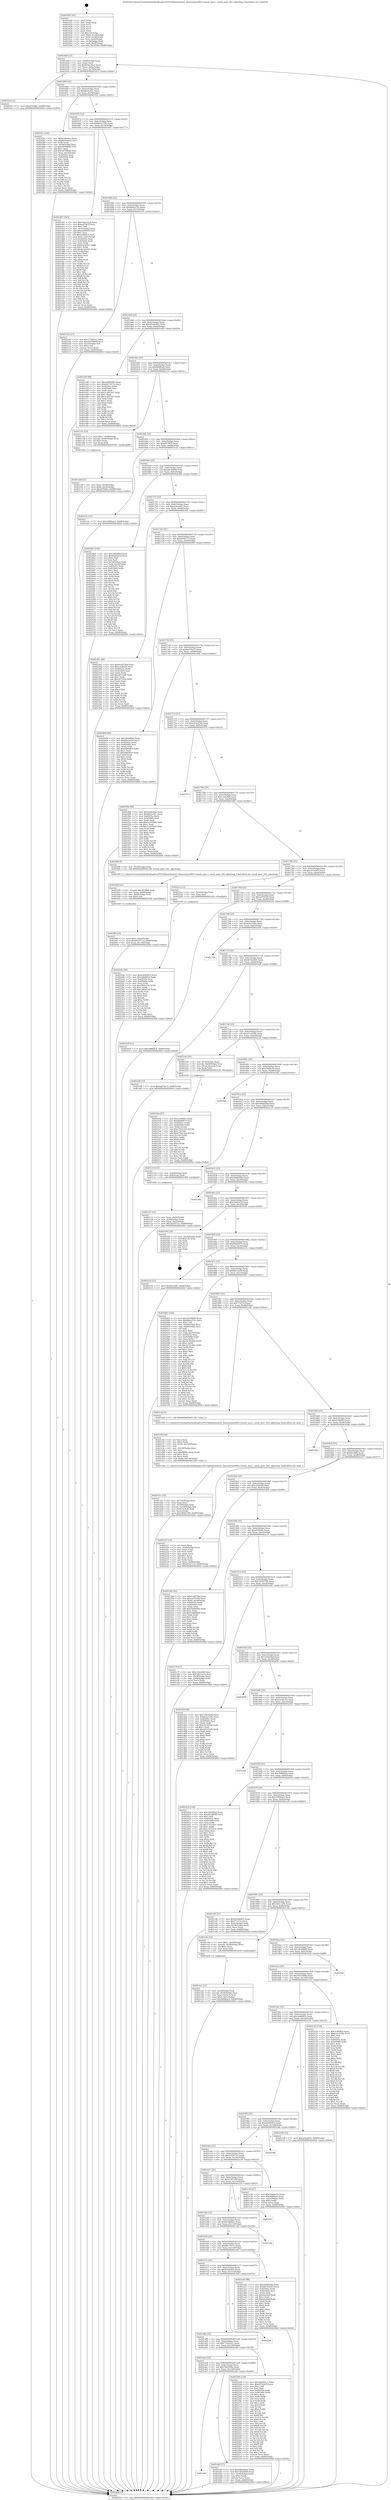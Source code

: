 digraph "0x401620" {
  label = "0x401620 (/mnt/c/Users/mathe/Desktop/tcc/POCII/binaries/extr_linuxnetmac80211mesh_sync.c_mesh_peer_tbtt_adjusting_Final-ollvm.out::main(0))"
  labelloc = "t"
  node[shape=record]

  Entry [label="",width=0.3,height=0.3,shape=circle,fillcolor=black,style=filled]
  "0x40164d" [label="{
     0x40164d [23]\l
     | [instrs]\l
     &nbsp;&nbsp;0x40164d \<+3\>: mov -0x68(%rbp),%eax\l
     &nbsp;&nbsp;0x401650 \<+2\>: mov %eax,%ecx\l
     &nbsp;&nbsp;0x401652 \<+6\>: sub $0x816a36a2,%ecx\l
     &nbsp;&nbsp;0x401658 \<+3\>: mov %eax,-0x6c(%rbp)\l
     &nbsp;&nbsp;0x40165b \<+3\>: mov %ecx,-0x70(%rbp)\l
     &nbsp;&nbsp;0x40165e \<+6\>: je 0000000000401fc4 \<main+0x9a4\>\l
  }"]
  "0x401fc4" [label="{
     0x401fc4 [12]\l
     | [instrs]\l
     &nbsp;&nbsp;0x401fc4 \<+7\>: movl $0xd7f566e,-0x68(%rbp)\l
     &nbsp;&nbsp;0x401fcb \<+5\>: jmp 000000000040260d \<main+0xfed\>\l
  }"]
  "0x401664" [label="{
     0x401664 [22]\l
     | [instrs]\l
     &nbsp;&nbsp;0x401664 \<+5\>: jmp 0000000000401669 \<main+0x49\>\l
     &nbsp;&nbsp;0x401669 \<+3\>: mov -0x6c(%rbp),%eax\l
     &nbsp;&nbsp;0x40166c \<+5\>: sub $0x862ec45c,%eax\l
     &nbsp;&nbsp;0x401671 \<+3\>: mov %eax,-0x74(%rbp)\l
     &nbsp;&nbsp;0x401674 \<+6\>: je 0000000000401f5c \<main+0x93c\>\l
  }"]
  Exit [label="",width=0.3,height=0.3,shape=circle,fillcolor=black,style=filled,peripheries=2]
  "0x401f5c" [label="{
     0x401f5c [104]\l
     | [instrs]\l
     &nbsp;&nbsp;0x401f5c \<+5\>: mov $0x6ca8c6aa,%eax\l
     &nbsp;&nbsp;0x401f61 \<+5\>: mov $0x816a36a2,%ecx\l
     &nbsp;&nbsp;0x401f66 \<+2\>: xor %edx,%edx\l
     &nbsp;&nbsp;0x401f68 \<+3\>: mov -0x54(%rbp),%esi\l
     &nbsp;&nbsp;0x401f6b \<+6\>: sub $0xc8799bdd,%esi\l
     &nbsp;&nbsp;0x401f71 \<+3\>: add $0x1,%esi\l
     &nbsp;&nbsp;0x401f74 \<+6\>: add $0xc8799bdd,%esi\l
     &nbsp;&nbsp;0x401f7a \<+3\>: mov %esi,-0x54(%rbp)\l
     &nbsp;&nbsp;0x401f7d \<+7\>: mov 0x40505c,%esi\l
     &nbsp;&nbsp;0x401f84 \<+7\>: mov 0x405060,%edi\l
     &nbsp;&nbsp;0x401f8b \<+3\>: sub $0x1,%edx\l
     &nbsp;&nbsp;0x401f8e \<+3\>: mov %esi,%r8d\l
     &nbsp;&nbsp;0x401f91 \<+3\>: add %edx,%r8d\l
     &nbsp;&nbsp;0x401f94 \<+4\>: imul %r8d,%esi\l
     &nbsp;&nbsp;0x401f98 \<+3\>: and $0x1,%esi\l
     &nbsp;&nbsp;0x401f9b \<+3\>: cmp $0x0,%esi\l
     &nbsp;&nbsp;0x401f9e \<+4\>: sete %r9b\l
     &nbsp;&nbsp;0x401fa2 \<+3\>: cmp $0xa,%edi\l
     &nbsp;&nbsp;0x401fa5 \<+4\>: setl %r10b\l
     &nbsp;&nbsp;0x401fa9 \<+3\>: mov %r9b,%r11b\l
     &nbsp;&nbsp;0x401fac \<+3\>: and %r10b,%r11b\l
     &nbsp;&nbsp;0x401faf \<+3\>: xor %r10b,%r9b\l
     &nbsp;&nbsp;0x401fb2 \<+3\>: or %r9b,%r11b\l
     &nbsp;&nbsp;0x401fb5 \<+4\>: test $0x1,%r11b\l
     &nbsp;&nbsp;0x401fb9 \<+3\>: cmovne %ecx,%eax\l
     &nbsp;&nbsp;0x401fbc \<+3\>: mov %eax,-0x68(%rbp)\l
     &nbsp;&nbsp;0x401fbf \<+5\>: jmp 000000000040260d \<main+0xfed\>\l
  }"]
  "0x40167a" [label="{
     0x40167a [22]\l
     | [instrs]\l
     &nbsp;&nbsp;0x40167a \<+5\>: jmp 000000000040167f \<main+0x5f\>\l
     &nbsp;&nbsp;0x40167f \<+3\>: mov -0x6c(%rbp),%eax\l
     &nbsp;&nbsp;0x401682 \<+5\>: sub $0x8a3c2782,%eax\l
     &nbsp;&nbsp;0x401687 \<+3\>: mov %eax,-0x78(%rbp)\l
     &nbsp;&nbsp;0x40168a \<+6\>: je 0000000000401d97 \<main+0x777\>\l
  }"]
  "0x4022da" [label="{
     0x4022da [94]\l
     | [instrs]\l
     &nbsp;&nbsp;0x4022da \<+5\>: mov $0x42b49414,%ecx\l
     &nbsp;&nbsp;0x4022df \<+5\>: mov $0x3ddd6fc9,%edx\l
     &nbsp;&nbsp;0x4022e4 \<+7\>: mov 0x40505c,%esi\l
     &nbsp;&nbsp;0x4022eb \<+8\>: mov 0x405060,%r8d\l
     &nbsp;&nbsp;0x4022f3 \<+3\>: mov %esi,%r9d\l
     &nbsp;&nbsp;0x4022f6 \<+7\>: sub $0x1f85e530,%r9d\l
     &nbsp;&nbsp;0x4022fd \<+4\>: sub $0x1,%r9d\l
     &nbsp;&nbsp;0x402301 \<+7\>: add $0x1f85e530,%r9d\l
     &nbsp;&nbsp;0x402308 \<+4\>: imul %r9d,%esi\l
     &nbsp;&nbsp;0x40230c \<+3\>: and $0x1,%esi\l
     &nbsp;&nbsp;0x40230f \<+3\>: cmp $0x0,%esi\l
     &nbsp;&nbsp;0x402312 \<+4\>: sete %r10b\l
     &nbsp;&nbsp;0x402316 \<+4\>: cmp $0xa,%r8d\l
     &nbsp;&nbsp;0x40231a \<+4\>: setl %r11b\l
     &nbsp;&nbsp;0x40231e \<+3\>: mov %r10b,%bl\l
     &nbsp;&nbsp;0x402321 \<+3\>: and %r11b,%bl\l
     &nbsp;&nbsp;0x402324 \<+3\>: xor %r11b,%r10b\l
     &nbsp;&nbsp;0x402327 \<+3\>: or %r10b,%bl\l
     &nbsp;&nbsp;0x40232a \<+3\>: test $0x1,%bl\l
     &nbsp;&nbsp;0x40232d \<+3\>: cmovne %edx,%ecx\l
     &nbsp;&nbsp;0x402330 \<+3\>: mov %ecx,-0x68(%rbp)\l
     &nbsp;&nbsp;0x402333 \<+5\>: jmp 000000000040260d \<main+0xfed\>\l
  }"]
  "0x401d97" [label="{
     0x401d97 [165]\l
     | [instrs]\l
     &nbsp;&nbsp;0x401d97 \<+5\>: mov $0x7e8145e8,%eax\l
     &nbsp;&nbsp;0x401d9c \<+5\>: mov $0xa0f7f67f,%ecx\l
     &nbsp;&nbsp;0x401da1 \<+2\>: mov $0x1,%dl\l
     &nbsp;&nbsp;0x401da3 \<+3\>: mov -0x5c(%rbp),%esi\l
     &nbsp;&nbsp;0x401da6 \<+6\>: add $0xacfb89c9,%esi\l
     &nbsp;&nbsp;0x401dac \<+3\>: add $0x1,%esi\l
     &nbsp;&nbsp;0x401daf \<+6\>: sub $0xacfb89c9,%esi\l
     &nbsp;&nbsp;0x401db5 \<+3\>: mov %esi,-0x5c(%rbp)\l
     &nbsp;&nbsp;0x401db8 \<+7\>: mov 0x40505c,%esi\l
     &nbsp;&nbsp;0x401dbf \<+7\>: mov 0x405060,%edi\l
     &nbsp;&nbsp;0x401dc6 \<+3\>: mov %esi,%r8d\l
     &nbsp;&nbsp;0x401dc9 \<+7\>: sub $0xbcacb5b1,%r8d\l
     &nbsp;&nbsp;0x401dd0 \<+4\>: sub $0x1,%r8d\l
     &nbsp;&nbsp;0x401dd4 \<+7\>: add $0xbcacb5b1,%r8d\l
     &nbsp;&nbsp;0x401ddb \<+4\>: imul %r8d,%esi\l
     &nbsp;&nbsp;0x401ddf \<+3\>: and $0x1,%esi\l
     &nbsp;&nbsp;0x401de2 \<+3\>: cmp $0x0,%esi\l
     &nbsp;&nbsp;0x401de5 \<+4\>: sete %r9b\l
     &nbsp;&nbsp;0x401de9 \<+3\>: cmp $0xa,%edi\l
     &nbsp;&nbsp;0x401dec \<+4\>: setl %r10b\l
     &nbsp;&nbsp;0x401df0 \<+3\>: mov %r9b,%r11b\l
     &nbsp;&nbsp;0x401df3 \<+4\>: xor $0xff,%r11b\l
     &nbsp;&nbsp;0x401df7 \<+3\>: mov %r10b,%bl\l
     &nbsp;&nbsp;0x401dfa \<+3\>: xor $0xff,%bl\l
     &nbsp;&nbsp;0x401dfd \<+3\>: xor $0x1,%dl\l
     &nbsp;&nbsp;0x401e00 \<+3\>: mov %r11b,%r14b\l
     &nbsp;&nbsp;0x401e03 \<+4\>: and $0xff,%r14b\l
     &nbsp;&nbsp;0x401e07 \<+3\>: and %dl,%r9b\l
     &nbsp;&nbsp;0x401e0a \<+3\>: mov %bl,%r15b\l
     &nbsp;&nbsp;0x401e0d \<+4\>: and $0xff,%r15b\l
     &nbsp;&nbsp;0x401e11 \<+3\>: and %dl,%r10b\l
     &nbsp;&nbsp;0x401e14 \<+3\>: or %r9b,%r14b\l
     &nbsp;&nbsp;0x401e17 \<+3\>: or %r10b,%r15b\l
     &nbsp;&nbsp;0x401e1a \<+3\>: xor %r15b,%r14b\l
     &nbsp;&nbsp;0x401e1d \<+3\>: or %bl,%r11b\l
     &nbsp;&nbsp;0x401e20 \<+4\>: xor $0xff,%r11b\l
     &nbsp;&nbsp;0x401e24 \<+3\>: or $0x1,%dl\l
     &nbsp;&nbsp;0x401e27 \<+3\>: and %dl,%r11b\l
     &nbsp;&nbsp;0x401e2a \<+3\>: or %r11b,%r14b\l
     &nbsp;&nbsp;0x401e2d \<+4\>: test $0x1,%r14b\l
     &nbsp;&nbsp;0x401e31 \<+3\>: cmovne %ecx,%eax\l
     &nbsp;&nbsp;0x401e34 \<+3\>: mov %eax,-0x68(%rbp)\l
     &nbsp;&nbsp;0x401e37 \<+5\>: jmp 000000000040260d \<main+0xfed\>\l
  }"]
  "0x401690" [label="{
     0x401690 [22]\l
     | [instrs]\l
     &nbsp;&nbsp;0x401690 \<+5\>: jmp 0000000000401695 \<main+0x75\>\l
     &nbsp;&nbsp;0x401695 \<+3\>: mov -0x6c(%rbp),%eax\l
     &nbsp;&nbsp;0x401698 \<+5\>: sub $0x8b0a374c,%eax\l
     &nbsp;&nbsp;0x40169d \<+3\>: mov %eax,-0x7c(%rbp)\l
     &nbsp;&nbsp;0x4016a0 \<+6\>: je 0000000000402105 \<main+0xae5\>\l
  }"]
  "0x4021ba" [label="{
     0x4021ba [97]\l
     | [instrs]\l
     &nbsp;&nbsp;0x4021ba \<+5\>: mov $0x2c96d93,%edx\l
     &nbsp;&nbsp;0x4021bf \<+5\>: mov $0xf6b69075,%esi\l
     &nbsp;&nbsp;0x4021c4 \<+8\>: mov 0x40505c,%r8d\l
     &nbsp;&nbsp;0x4021cc \<+8\>: mov 0x405060,%r9d\l
     &nbsp;&nbsp;0x4021d4 \<+3\>: mov %r8d,%r10d\l
     &nbsp;&nbsp;0x4021d7 \<+7\>: sub $0xe70b12e6,%r10d\l
     &nbsp;&nbsp;0x4021de \<+4\>: sub $0x1,%r10d\l
     &nbsp;&nbsp;0x4021e2 \<+7\>: add $0xe70b12e6,%r10d\l
     &nbsp;&nbsp;0x4021e9 \<+4\>: imul %r10d,%r8d\l
     &nbsp;&nbsp;0x4021ed \<+4\>: and $0x1,%r8d\l
     &nbsp;&nbsp;0x4021f1 \<+4\>: cmp $0x0,%r8d\l
     &nbsp;&nbsp;0x4021f5 \<+4\>: sete %r11b\l
     &nbsp;&nbsp;0x4021f9 \<+4\>: cmp $0xa,%r9d\l
     &nbsp;&nbsp;0x4021fd \<+3\>: setl %bl\l
     &nbsp;&nbsp;0x402200 \<+3\>: mov %r11b,%r14b\l
     &nbsp;&nbsp;0x402203 \<+3\>: and %bl,%r14b\l
     &nbsp;&nbsp;0x402206 \<+3\>: xor %bl,%r11b\l
     &nbsp;&nbsp;0x402209 \<+3\>: or %r11b,%r14b\l
     &nbsp;&nbsp;0x40220c \<+4\>: test $0x1,%r14b\l
     &nbsp;&nbsp;0x402210 \<+3\>: cmovne %esi,%edx\l
     &nbsp;&nbsp;0x402213 \<+3\>: mov %edx,-0x68(%rbp)\l
     &nbsp;&nbsp;0x402216 \<+5\>: jmp 000000000040260d \<main+0xfed\>\l
  }"]
  "0x402105" [label="{
     0x402105 [27]\l
     | [instrs]\l
     &nbsp;&nbsp;0x402105 \<+5\>: mov $0x775d25c2,%eax\l
     &nbsp;&nbsp;0x40210a \<+5\>: mov $0x3937b998,%ecx\l
     &nbsp;&nbsp;0x40210f \<+3\>: mov -0x25(%rbp),%dl\l
     &nbsp;&nbsp;0x402112 \<+3\>: test $0x1,%dl\l
     &nbsp;&nbsp;0x402115 \<+3\>: cmovne %ecx,%eax\l
     &nbsp;&nbsp;0x402118 \<+3\>: mov %eax,-0x68(%rbp)\l
     &nbsp;&nbsp;0x40211b \<+5\>: jmp 000000000040260d \<main+0xfed\>\l
  }"]
  "0x4016a6" [label="{
     0x4016a6 [22]\l
     | [instrs]\l
     &nbsp;&nbsp;0x4016a6 \<+5\>: jmp 00000000004016ab \<main+0x8b\>\l
     &nbsp;&nbsp;0x4016ab \<+3\>: mov -0x6c(%rbp),%eax\l
     &nbsp;&nbsp;0x4016ae \<+5\>: sub $0x95e4b905,%eax\l
     &nbsp;&nbsp;0x4016b3 \<+3\>: mov %eax,-0x80(%rbp)\l
     &nbsp;&nbsp;0x4016b6 \<+6\>: je 0000000000401e48 \<main+0x828\>\l
  }"]
  "0x401ff0" [label="{
     0x401ff0 [25]\l
     | [instrs]\l
     &nbsp;&nbsp;0x401ff0 \<+7\>: movl $0x0,-0x64(%rbp)\l
     &nbsp;&nbsp;0x401ff7 \<+7\>: movl $0xb93d711f,-0x68(%rbp)\l
     &nbsp;&nbsp;0x401ffe \<+6\>: mov %eax,-0x138(%rbp)\l
     &nbsp;&nbsp;0x402004 \<+5\>: jmp 000000000040260d \<main+0xfed\>\l
  }"]
  "0x401e48" [label="{
     0x401e48 [88]\l
     | [instrs]\l
     &nbsp;&nbsp;0x401e48 \<+5\>: mov $0xe908926b,%eax\l
     &nbsp;&nbsp;0x401e4d \<+5\>: mov $0x6817017e,%ecx\l
     &nbsp;&nbsp;0x401e52 \<+7\>: mov 0x40505c,%edx\l
     &nbsp;&nbsp;0x401e59 \<+7\>: mov 0x405060,%esi\l
     &nbsp;&nbsp;0x401e60 \<+2\>: mov %edx,%edi\l
     &nbsp;&nbsp;0x401e62 \<+6\>: sub $0x1c481367,%edi\l
     &nbsp;&nbsp;0x401e68 \<+3\>: sub $0x1,%edi\l
     &nbsp;&nbsp;0x401e6b \<+6\>: add $0x1c481367,%edi\l
     &nbsp;&nbsp;0x401e71 \<+3\>: imul %edi,%edx\l
     &nbsp;&nbsp;0x401e74 \<+3\>: and $0x1,%edx\l
     &nbsp;&nbsp;0x401e77 \<+3\>: cmp $0x0,%edx\l
     &nbsp;&nbsp;0x401e7a \<+4\>: sete %r8b\l
     &nbsp;&nbsp;0x401e7e \<+3\>: cmp $0xa,%esi\l
     &nbsp;&nbsp;0x401e81 \<+4\>: setl %r9b\l
     &nbsp;&nbsp;0x401e85 \<+3\>: mov %r8b,%r10b\l
     &nbsp;&nbsp;0x401e88 \<+3\>: and %r9b,%r10b\l
     &nbsp;&nbsp;0x401e8b \<+3\>: xor %r9b,%r8b\l
     &nbsp;&nbsp;0x401e8e \<+3\>: or %r8b,%r10b\l
     &nbsp;&nbsp;0x401e91 \<+4\>: test $0x1,%r10b\l
     &nbsp;&nbsp;0x401e95 \<+3\>: cmovne %ecx,%eax\l
     &nbsp;&nbsp;0x401e98 \<+3\>: mov %eax,-0x68(%rbp)\l
     &nbsp;&nbsp;0x401e9b \<+5\>: jmp 000000000040260d \<main+0xfed\>\l
  }"]
  "0x4016bc" [label="{
     0x4016bc [25]\l
     | [instrs]\l
     &nbsp;&nbsp;0x4016bc \<+5\>: jmp 00000000004016c1 \<main+0xa1\>\l
     &nbsp;&nbsp;0x4016c1 \<+3\>: mov -0x6c(%rbp),%eax\l
     &nbsp;&nbsp;0x4016c4 \<+5\>: sub $0x9b8ffaeb,%eax\l
     &nbsp;&nbsp;0x4016c9 \<+6\>: mov %eax,-0x84(%rbp)\l
     &nbsp;&nbsp;0x4016cf \<+6\>: je 0000000000401c51 \<main+0x631\>\l
  }"]
  "0x401fd9" [label="{
     0x401fd9 [23]\l
     | [instrs]\l
     &nbsp;&nbsp;0x401fd9 \<+10\>: movabs $0x4030b6,%rdi\l
     &nbsp;&nbsp;0x401fe3 \<+3\>: mov %eax,-0x60(%rbp)\l
     &nbsp;&nbsp;0x401fe6 \<+3\>: mov -0x60(%rbp),%esi\l
     &nbsp;&nbsp;0x401fe9 \<+2\>: mov $0x0,%al\l
     &nbsp;&nbsp;0x401feb \<+5\>: call 0000000000401040 \<printf@plt\>\l
     | [calls]\l
     &nbsp;&nbsp;0x401040 \{1\} (unknown)\l
  }"]
  "0x401c51" [label="{
     0x401c51 [23]\l
     | [instrs]\l
     &nbsp;&nbsp;0x401c51 \<+7\>: movl $0x1,-0x48(%rbp)\l
     &nbsp;&nbsp;0x401c58 \<+4\>: movslq -0x48(%rbp),%rax\l
     &nbsp;&nbsp;0x401c5c \<+4\>: shl $0x3,%rax\l
     &nbsp;&nbsp;0x401c60 \<+3\>: mov %rax,%rdi\l
     &nbsp;&nbsp;0x401c63 \<+5\>: call 0000000000401050 \<malloc@plt\>\l
     | [calls]\l
     &nbsp;&nbsp;0x401050 \{1\} (unknown)\l
  }"]
  "0x4016d5" [label="{
     0x4016d5 [25]\l
     | [instrs]\l
     &nbsp;&nbsp;0x4016d5 \<+5\>: jmp 00000000004016da \<main+0xba\>\l
     &nbsp;&nbsp;0x4016da \<+3\>: mov -0x6c(%rbp),%eax\l
     &nbsp;&nbsp;0x4016dd \<+5\>: sub $0xa0f7f67f,%eax\l
     &nbsp;&nbsp;0x4016e2 \<+6\>: mov %eax,-0x88(%rbp)\l
     &nbsp;&nbsp;0x4016e8 \<+6\>: je 0000000000401e3c \<main+0x81c\>\l
  }"]
  "0x401d1c" [label="{
     0x401d1c [35]\l
     | [instrs]\l
     &nbsp;&nbsp;0x401d1c \<+6\>: mov -0x134(%rbp),%ecx\l
     &nbsp;&nbsp;0x401d22 \<+3\>: imul %eax,%ecx\l
     &nbsp;&nbsp;0x401d25 \<+4\>: mov -0x50(%rbp),%rdi\l
     &nbsp;&nbsp;0x401d29 \<+4\>: movslq -0x54(%rbp),%r8\l
     &nbsp;&nbsp;0x401d2d \<+4\>: mov (%rdi,%r8,8),%rdi\l
     &nbsp;&nbsp;0x401d31 \<+2\>: mov %ecx,(%rdi)\l
     &nbsp;&nbsp;0x401d33 \<+7\>: movl $0x19945789,-0x68(%rbp)\l
     &nbsp;&nbsp;0x401d3a \<+5\>: jmp 000000000040260d \<main+0xfed\>\l
  }"]
  "0x401e3c" [label="{
     0x401e3c [12]\l
     | [instrs]\l
     &nbsp;&nbsp;0x401e3c \<+7\>: movl $0x30f9bae3,-0x68(%rbp)\l
     &nbsp;&nbsp;0x401e43 \<+5\>: jmp 000000000040260d \<main+0xfed\>\l
  }"]
  "0x4016ee" [label="{
     0x4016ee [25]\l
     | [instrs]\l
     &nbsp;&nbsp;0x4016ee \<+5\>: jmp 00000000004016f3 \<main+0xd3\>\l
     &nbsp;&nbsp;0x4016f3 \<+3\>: mov -0x6c(%rbp),%eax\l
     &nbsp;&nbsp;0x4016f6 \<+5\>: sub $0xa6c3669d,%eax\l
     &nbsp;&nbsp;0x4016fb \<+6\>: mov %eax,-0x8c(%rbp)\l
     &nbsp;&nbsp;0x401701 \<+6\>: je 00000000004024b4 \<main+0xe94\>\l
  }"]
  "0x401cf0" [label="{
     0x401cf0 [44]\l
     | [instrs]\l
     &nbsp;&nbsp;0x401cf0 \<+2\>: xor %ecx,%ecx\l
     &nbsp;&nbsp;0x401cf2 \<+5\>: mov $0x2,%edx\l
     &nbsp;&nbsp;0x401cf7 \<+6\>: mov %edx,-0x130(%rbp)\l
     &nbsp;&nbsp;0x401cfd \<+1\>: cltd\l
     &nbsp;&nbsp;0x401cfe \<+6\>: mov -0x130(%rbp),%esi\l
     &nbsp;&nbsp;0x401d04 \<+2\>: idiv %esi\l
     &nbsp;&nbsp;0x401d06 \<+6\>: imul $0xfffffffe,%edx,%edx\l
     &nbsp;&nbsp;0x401d0c \<+3\>: sub $0x1,%ecx\l
     &nbsp;&nbsp;0x401d0f \<+2\>: sub %ecx,%edx\l
     &nbsp;&nbsp;0x401d11 \<+6\>: mov %edx,-0x134(%rbp)\l
     &nbsp;&nbsp;0x401d17 \<+5\>: call 0000000000401160 \<next_i\>\l
     | [calls]\l
     &nbsp;&nbsp;0x401160 \{1\} (/mnt/c/Users/mathe/Desktop/tcc/POCII/binaries/extr_linuxnetmac80211mesh_sync.c_mesh_peer_tbtt_adjusting_Final-ollvm.out::next_i)\l
  }"]
  "0x4024b4" [label="{
     0x4024b4 [140]\l
     | [instrs]\l
     &nbsp;&nbsp;0x4024b4 \<+5\>: mov $0x1b04d6af,%eax\l
     &nbsp;&nbsp;0x4024b9 \<+5\>: mov $0xf3e65d1d,%ecx\l
     &nbsp;&nbsp;0x4024be \<+2\>: mov $0x1,%dl\l
     &nbsp;&nbsp;0x4024c0 \<+2\>: xor %esi,%esi\l
     &nbsp;&nbsp;0x4024c2 \<+3\>: mov -0x34(%rbp),%edi\l
     &nbsp;&nbsp;0x4024c5 \<+3\>: mov %edi,-0x24(%rbp)\l
     &nbsp;&nbsp;0x4024c8 \<+7\>: mov 0x40505c,%edi\l
     &nbsp;&nbsp;0x4024cf \<+8\>: mov 0x405060,%r8d\l
     &nbsp;&nbsp;0x4024d7 \<+3\>: sub $0x1,%esi\l
     &nbsp;&nbsp;0x4024da \<+3\>: mov %edi,%r9d\l
     &nbsp;&nbsp;0x4024dd \<+3\>: add %esi,%r9d\l
     &nbsp;&nbsp;0x4024e0 \<+4\>: imul %r9d,%edi\l
     &nbsp;&nbsp;0x4024e4 \<+3\>: and $0x1,%edi\l
     &nbsp;&nbsp;0x4024e7 \<+3\>: cmp $0x0,%edi\l
     &nbsp;&nbsp;0x4024ea \<+4\>: sete %r10b\l
     &nbsp;&nbsp;0x4024ee \<+4\>: cmp $0xa,%r8d\l
     &nbsp;&nbsp;0x4024f2 \<+4\>: setl %r11b\l
     &nbsp;&nbsp;0x4024f6 \<+3\>: mov %r10b,%bl\l
     &nbsp;&nbsp;0x4024f9 \<+3\>: xor $0xff,%bl\l
     &nbsp;&nbsp;0x4024fc \<+3\>: mov %r11b,%r14b\l
     &nbsp;&nbsp;0x4024ff \<+4\>: xor $0xff,%r14b\l
     &nbsp;&nbsp;0x402503 \<+3\>: xor $0x0,%dl\l
     &nbsp;&nbsp;0x402506 \<+3\>: mov %bl,%r15b\l
     &nbsp;&nbsp;0x402509 \<+4\>: and $0x0,%r15b\l
     &nbsp;&nbsp;0x40250d \<+3\>: and %dl,%r10b\l
     &nbsp;&nbsp;0x402510 \<+3\>: mov %r14b,%r12b\l
     &nbsp;&nbsp;0x402513 \<+4\>: and $0x0,%r12b\l
     &nbsp;&nbsp;0x402517 \<+3\>: and %dl,%r11b\l
     &nbsp;&nbsp;0x40251a \<+3\>: or %r10b,%r15b\l
     &nbsp;&nbsp;0x40251d \<+3\>: or %r11b,%r12b\l
     &nbsp;&nbsp;0x402520 \<+3\>: xor %r12b,%r15b\l
     &nbsp;&nbsp;0x402523 \<+3\>: or %r14b,%bl\l
     &nbsp;&nbsp;0x402526 \<+3\>: xor $0xff,%bl\l
     &nbsp;&nbsp;0x402529 \<+3\>: or $0x0,%dl\l
     &nbsp;&nbsp;0x40252c \<+2\>: and %dl,%bl\l
     &nbsp;&nbsp;0x40252e \<+3\>: or %bl,%r15b\l
     &nbsp;&nbsp;0x402531 \<+4\>: test $0x1,%r15b\l
     &nbsp;&nbsp;0x402535 \<+3\>: cmovne %ecx,%eax\l
     &nbsp;&nbsp;0x402538 \<+3\>: mov %eax,-0x68(%rbp)\l
     &nbsp;&nbsp;0x40253b \<+5\>: jmp 000000000040260d \<main+0xfed\>\l
  }"]
  "0x401707" [label="{
     0x401707 [25]\l
     | [instrs]\l
     &nbsp;&nbsp;0x401707 \<+5\>: jmp 000000000040170c \<main+0xec\>\l
     &nbsp;&nbsp;0x40170c \<+3\>: mov -0x6c(%rbp),%eax\l
     &nbsp;&nbsp;0x40170f \<+5\>: sub $0xac8ca005,%eax\l
     &nbsp;&nbsp;0x401714 \<+6\>: mov %eax,-0x90(%rbp)\l
     &nbsp;&nbsp;0x40171a \<+6\>: je 0000000000402361 \<main+0xd41\>\l
  }"]
  "0x401cb1" [label="{
     0x401cb1 [31]\l
     | [instrs]\l
     &nbsp;&nbsp;0x401cb1 \<+4\>: mov -0x50(%rbp),%rdi\l
     &nbsp;&nbsp;0x401cb5 \<+4\>: movslq -0x54(%rbp),%rcx\l
     &nbsp;&nbsp;0x401cb9 \<+4\>: mov %rax,(%rdi,%rcx,8)\l
     &nbsp;&nbsp;0x401cbd \<+7\>: movl $0x0,-0x5c(%rbp)\l
     &nbsp;&nbsp;0x401cc4 \<+7\>: movl $0x30f9bae3,-0x68(%rbp)\l
     &nbsp;&nbsp;0x401ccb \<+5\>: jmp 000000000040260d \<main+0xfed\>\l
  }"]
  "0x402361" [label="{
     0x402361 [88]\l
     | [instrs]\l
     &nbsp;&nbsp;0x402361 \<+5\>: mov $0x61df728d,%eax\l
     &nbsp;&nbsp;0x402366 \<+5\>: mov $0xc228d28,%ecx\l
     &nbsp;&nbsp;0x40236b \<+7\>: mov 0x40505c,%edx\l
     &nbsp;&nbsp;0x402372 \<+7\>: mov 0x405060,%esi\l
     &nbsp;&nbsp;0x402379 \<+2\>: mov %edx,%edi\l
     &nbsp;&nbsp;0x40237b \<+6\>: add $0xc67530b,%edi\l
     &nbsp;&nbsp;0x402381 \<+3\>: sub $0x1,%edi\l
     &nbsp;&nbsp;0x402384 \<+6\>: sub $0xc67530b,%edi\l
     &nbsp;&nbsp;0x40238a \<+3\>: imul %edi,%edx\l
     &nbsp;&nbsp;0x40238d \<+3\>: and $0x1,%edx\l
     &nbsp;&nbsp;0x402390 \<+3\>: cmp $0x0,%edx\l
     &nbsp;&nbsp;0x402393 \<+4\>: sete %r8b\l
     &nbsp;&nbsp;0x402397 \<+3\>: cmp $0xa,%esi\l
     &nbsp;&nbsp;0x40239a \<+4\>: setl %r9b\l
     &nbsp;&nbsp;0x40239e \<+3\>: mov %r8b,%r10b\l
     &nbsp;&nbsp;0x4023a1 \<+3\>: and %r9b,%r10b\l
     &nbsp;&nbsp;0x4023a4 \<+3\>: xor %r9b,%r8b\l
     &nbsp;&nbsp;0x4023a7 \<+3\>: or %r8b,%r10b\l
     &nbsp;&nbsp;0x4023aa \<+4\>: test $0x1,%r10b\l
     &nbsp;&nbsp;0x4023ae \<+3\>: cmovne %ecx,%eax\l
     &nbsp;&nbsp;0x4023b1 \<+3\>: mov %eax,-0x68(%rbp)\l
     &nbsp;&nbsp;0x4023b4 \<+5\>: jmp 000000000040260d \<main+0xfed\>\l
  }"]
  "0x401720" [label="{
     0x401720 [25]\l
     | [instrs]\l
     &nbsp;&nbsp;0x401720 \<+5\>: jmp 0000000000401725 \<main+0x105\>\l
     &nbsp;&nbsp;0x401725 \<+3\>: mov -0x6c(%rbp),%eax\l
     &nbsp;&nbsp;0x401728 \<+5\>: sub $0xb93d711f,%eax\l
     &nbsp;&nbsp;0x40172d \<+6\>: mov %eax,-0x94(%rbp)\l
     &nbsp;&nbsp;0x401733 \<+6\>: je 0000000000402009 \<main+0x9e9\>\l
  }"]
  "0x401c68" [label="{
     0x401c68 [23]\l
     | [instrs]\l
     &nbsp;&nbsp;0x401c68 \<+4\>: mov %rax,-0x50(%rbp)\l
     &nbsp;&nbsp;0x401c6c \<+7\>: movl $0x0,-0x54(%rbp)\l
     &nbsp;&nbsp;0x401c73 \<+7\>: movl $0xd7f566e,-0x68(%rbp)\l
     &nbsp;&nbsp;0x401c7a \<+5\>: jmp 000000000040260d \<main+0xfed\>\l
  }"]
  "0x402009" [label="{
     0x402009 [88]\l
     | [instrs]\l
     &nbsp;&nbsp;0x402009 \<+5\>: mov $0x3834fb69,%eax\l
     &nbsp;&nbsp;0x40200e \<+5\>: mov $0xf9e7ea59,%ecx\l
     &nbsp;&nbsp;0x402013 \<+7\>: mov 0x40505c,%edx\l
     &nbsp;&nbsp;0x40201a \<+7\>: mov 0x405060,%esi\l
     &nbsp;&nbsp;0x402021 \<+2\>: mov %edx,%edi\l
     &nbsp;&nbsp;0x402023 \<+6\>: add $0xa69e9fc0,%edi\l
     &nbsp;&nbsp;0x402029 \<+3\>: sub $0x1,%edi\l
     &nbsp;&nbsp;0x40202c \<+6\>: sub $0xa69e9fc0,%edi\l
     &nbsp;&nbsp;0x402032 \<+3\>: imul %edi,%edx\l
     &nbsp;&nbsp;0x402035 \<+3\>: and $0x1,%edx\l
     &nbsp;&nbsp;0x402038 \<+3\>: cmp $0x0,%edx\l
     &nbsp;&nbsp;0x40203b \<+4\>: sete %r8b\l
     &nbsp;&nbsp;0x40203f \<+3\>: cmp $0xa,%esi\l
     &nbsp;&nbsp;0x402042 \<+4\>: setl %r9b\l
     &nbsp;&nbsp;0x402046 \<+3\>: mov %r8b,%r10b\l
     &nbsp;&nbsp;0x402049 \<+3\>: and %r9b,%r10b\l
     &nbsp;&nbsp;0x40204c \<+3\>: xor %r9b,%r8b\l
     &nbsp;&nbsp;0x40204f \<+3\>: or %r8b,%r10b\l
     &nbsp;&nbsp;0x402052 \<+4\>: test $0x1,%r10b\l
     &nbsp;&nbsp;0x402056 \<+3\>: cmovne %ecx,%eax\l
     &nbsp;&nbsp;0x402059 \<+3\>: mov %eax,-0x68(%rbp)\l
     &nbsp;&nbsp;0x40205c \<+5\>: jmp 000000000040260d \<main+0xfed\>\l
  }"]
  "0x401739" [label="{
     0x401739 [25]\l
     | [instrs]\l
     &nbsp;&nbsp;0x401739 \<+5\>: jmp 000000000040173e \<main+0x11e\>\l
     &nbsp;&nbsp;0x40173e \<+3\>: mov -0x6c(%rbp),%eax\l
     &nbsp;&nbsp;0x401741 \<+5\>: sub $0xbaf74a72,%eax\l
     &nbsp;&nbsp;0x401746 \<+6\>: mov %eax,-0x98(%rbp)\l
     &nbsp;&nbsp;0x40174c \<+6\>: je 0000000000401f04 \<main+0x8e4\>\l
  }"]
  "0x401c21" [label="{
     0x401c21 [21]\l
     | [instrs]\l
     &nbsp;&nbsp;0x401c21 \<+3\>: mov %eax,-0x44(%rbp)\l
     &nbsp;&nbsp;0x401c24 \<+3\>: mov -0x44(%rbp),%eax\l
     &nbsp;&nbsp;0x401c27 \<+3\>: mov %eax,-0x2c(%rbp)\l
     &nbsp;&nbsp;0x401c2a \<+7\>: movl $0x5b29572c,-0x68(%rbp)\l
     &nbsp;&nbsp;0x401c31 \<+5\>: jmp 000000000040260d \<main+0xfed\>\l
  }"]
  "0x401f04" [label="{
     0x401f04 [88]\l
     | [instrs]\l
     &nbsp;&nbsp;0x401f04 \<+5\>: mov $0x6ca8c6aa,%eax\l
     &nbsp;&nbsp;0x401f09 \<+5\>: mov $0x862ec45c,%ecx\l
     &nbsp;&nbsp;0x401f0e \<+7\>: mov 0x40505c,%edx\l
     &nbsp;&nbsp;0x401f15 \<+7\>: mov 0x405060,%esi\l
     &nbsp;&nbsp;0x401f1c \<+2\>: mov %edx,%edi\l
     &nbsp;&nbsp;0x401f1e \<+6\>: add $0x5c247b84,%edi\l
     &nbsp;&nbsp;0x401f24 \<+3\>: sub $0x1,%edi\l
     &nbsp;&nbsp;0x401f27 \<+6\>: sub $0x5c247b84,%edi\l
     &nbsp;&nbsp;0x401f2d \<+3\>: imul %edi,%edx\l
     &nbsp;&nbsp;0x401f30 \<+3\>: and $0x1,%edx\l
     &nbsp;&nbsp;0x401f33 \<+3\>: cmp $0x0,%edx\l
     &nbsp;&nbsp;0x401f36 \<+4\>: sete %r8b\l
     &nbsp;&nbsp;0x401f3a \<+3\>: cmp $0xa,%esi\l
     &nbsp;&nbsp;0x401f3d \<+4\>: setl %r9b\l
     &nbsp;&nbsp;0x401f41 \<+3\>: mov %r8b,%r10b\l
     &nbsp;&nbsp;0x401f44 \<+3\>: and %r9b,%r10b\l
     &nbsp;&nbsp;0x401f47 \<+3\>: xor %r9b,%r8b\l
     &nbsp;&nbsp;0x401f4a \<+3\>: or %r8b,%r10b\l
     &nbsp;&nbsp;0x401f4d \<+4\>: test $0x1,%r10b\l
     &nbsp;&nbsp;0x401f51 \<+3\>: cmovne %ecx,%eax\l
     &nbsp;&nbsp;0x401f54 \<+3\>: mov %eax,-0x68(%rbp)\l
     &nbsp;&nbsp;0x401f57 \<+5\>: jmp 000000000040260d \<main+0xfed\>\l
  }"]
  "0x401752" [label="{
     0x401752 [25]\l
     | [instrs]\l
     &nbsp;&nbsp;0x401752 \<+5\>: jmp 0000000000401757 \<main+0x137\>\l
     &nbsp;&nbsp;0x401757 \<+3\>: mov -0x6c(%rbp),%eax\l
     &nbsp;&nbsp;0x40175a \<+5\>: sub $0xc03a4548,%eax\l
     &nbsp;&nbsp;0x40175f \<+6\>: mov %eax,-0x9c(%rbp)\l
     &nbsp;&nbsp;0x401765 \<+6\>: je 0000000000402553 \<main+0xf33\>\l
  }"]
  "0x401620" [label="{
     0x401620 [45]\l
     | [instrs]\l
     &nbsp;&nbsp;0x401620 \<+1\>: push %rbp\l
     &nbsp;&nbsp;0x401621 \<+3\>: mov %rsp,%rbp\l
     &nbsp;&nbsp;0x401624 \<+2\>: push %r15\l
     &nbsp;&nbsp;0x401626 \<+2\>: push %r14\l
     &nbsp;&nbsp;0x401628 \<+2\>: push %r12\l
     &nbsp;&nbsp;0x40162a \<+1\>: push %rbx\l
     &nbsp;&nbsp;0x40162b \<+7\>: sub $0x120,%rsp\l
     &nbsp;&nbsp;0x401632 \<+7\>: movl $0x0,-0x34(%rbp)\l
     &nbsp;&nbsp;0x401639 \<+3\>: mov %edi,-0x38(%rbp)\l
     &nbsp;&nbsp;0x40163c \<+4\>: mov %rsi,-0x40(%rbp)\l
     &nbsp;&nbsp;0x401640 \<+3\>: mov -0x38(%rbp),%edi\l
     &nbsp;&nbsp;0x401643 \<+3\>: mov %edi,-0x30(%rbp)\l
     &nbsp;&nbsp;0x401646 \<+7\>: movl $0x79a3936e,-0x68(%rbp)\l
  }"]
  "0x402553" [label="{
     0x402553\l
  }", style=dashed]
  "0x40176b" [label="{
     0x40176b [25]\l
     | [instrs]\l
     &nbsp;&nbsp;0x40176b \<+5\>: jmp 0000000000401770 \<main+0x150\>\l
     &nbsp;&nbsp;0x401770 \<+3\>: mov -0x6c(%rbp),%eax\l
     &nbsp;&nbsp;0x401773 \<+5\>: sub $0xc10ecfd9,%eax\l
     &nbsp;&nbsp;0x401778 \<+6\>: mov %eax,-0xa0(%rbp)\l
     &nbsp;&nbsp;0x40177e \<+6\>: je 0000000000401fd0 \<main+0x9b0\>\l
  }"]
  "0x40260d" [label="{
     0x40260d [5]\l
     | [instrs]\l
     &nbsp;&nbsp;0x40260d \<+5\>: jmp 000000000040164d \<main+0x2d\>\l
  }"]
  "0x401fd0" [label="{
     0x401fd0 [9]\l
     | [instrs]\l
     &nbsp;&nbsp;0x401fd0 \<+4\>: mov -0x50(%rbp),%rdi\l
     &nbsp;&nbsp;0x401fd4 \<+5\>: call 00000000004013f0 \<mesh_peer_tbtt_adjusting\>\l
     | [calls]\l
     &nbsp;&nbsp;0x4013f0 \{1\} (/mnt/c/Users/mathe/Desktop/tcc/POCII/binaries/extr_linuxnetmac80211mesh_sync.c_mesh_peer_tbtt_adjusting_Final-ollvm.out::mesh_peer_tbtt_adjusting)\l
  }"]
  "0x401784" [label="{
     0x401784 [25]\l
     | [instrs]\l
     &nbsp;&nbsp;0x401784 \<+5\>: jmp 0000000000401789 \<main+0x169\>\l
     &nbsp;&nbsp;0x401789 \<+3\>: mov -0x6c(%rbp),%eax\l
     &nbsp;&nbsp;0x40178c \<+5\>: sub $0xc97a267f,%eax\l
     &nbsp;&nbsp;0x401791 \<+6\>: mov %eax,-0xa4(%rbp)\l
     &nbsp;&nbsp;0x401797 \<+6\>: je 00000000004022ce \<main+0xcae\>\l
  }"]
  "0x401abd" [label="{
     0x401abd\l
  }", style=dashed]
  "0x4022ce" [label="{
     0x4022ce [12]\l
     | [instrs]\l
     &nbsp;&nbsp;0x4022ce \<+4\>: mov -0x50(%rbp),%rax\l
     &nbsp;&nbsp;0x4022d2 \<+3\>: mov %rax,%rdi\l
     &nbsp;&nbsp;0x4022d5 \<+5\>: call 0000000000401030 \<free@plt\>\l
     | [calls]\l
     &nbsp;&nbsp;0x401030 \{1\} (unknown)\l
  }"]
  "0x40179d" [label="{
     0x40179d [25]\l
     | [instrs]\l
     &nbsp;&nbsp;0x40179d \<+5\>: jmp 00000000004017a2 \<main+0x182\>\l
     &nbsp;&nbsp;0x4017a2 \<+3\>: mov -0x6c(%rbp),%eax\l
     &nbsp;&nbsp;0x4017a5 \<+5\>: sub $0xcaf79166,%eax\l
     &nbsp;&nbsp;0x4017aa \<+6\>: mov %eax,-0xa8(%rbp)\l
     &nbsp;&nbsp;0x4017b0 \<+6\>: je 0000000000402418 \<main+0xdf8\>\l
  }"]
  "0x401af9" [label="{
     0x401af9 [27]\l
     | [instrs]\l
     &nbsp;&nbsp;0x401af9 \<+5\>: mov $0xe8bdd2b6,%eax\l
     &nbsp;&nbsp;0x401afe \<+5\>: mov $0x7d92d060,%ecx\l
     &nbsp;&nbsp;0x401b03 \<+3\>: mov -0x30(%rbp),%edx\l
     &nbsp;&nbsp;0x401b06 \<+3\>: cmp $0x2,%edx\l
     &nbsp;&nbsp;0x401b09 \<+3\>: cmovne %ecx,%eax\l
     &nbsp;&nbsp;0x401b0c \<+3\>: mov %eax,-0x68(%rbp)\l
     &nbsp;&nbsp;0x401b0f \<+5\>: jmp 000000000040260d \<main+0xfed\>\l
  }"]
  "0x402418" [label="{
     0x402418 [12]\l
     | [instrs]\l
     &nbsp;&nbsp;0x402418 \<+7\>: movl $0x30f884c4,-0x68(%rbp)\l
     &nbsp;&nbsp;0x40241f \<+5\>: jmp 000000000040260d \<main+0xfed\>\l
  }"]
  "0x4017b6" [label="{
     0x4017b6 [25]\l
     | [instrs]\l
     &nbsp;&nbsp;0x4017b6 \<+5\>: jmp 00000000004017bb \<main+0x19b\>\l
     &nbsp;&nbsp;0x4017bb \<+3\>: mov -0x6c(%rbp),%eax\l
     &nbsp;&nbsp;0x4017be \<+5\>: sub $0xd2615a9e,%eax\l
     &nbsp;&nbsp;0x4017c3 \<+6\>: mov %eax,-0xac(%rbp)\l
     &nbsp;&nbsp;0x4017c9 \<+6\>: je 0000000000402350 \<main+0xd30\>\l
  }"]
  "0x401aa4" [label="{
     0x401aa4 [25]\l
     | [instrs]\l
     &nbsp;&nbsp;0x401aa4 \<+5\>: jmp 0000000000401aa9 \<main+0x489\>\l
     &nbsp;&nbsp;0x401aa9 \<+3\>: mov -0x6c(%rbp),%eax\l
     &nbsp;&nbsp;0x401aac \<+5\>: sub $0x79a3936e,%eax\l
     &nbsp;&nbsp;0x401ab1 \<+6\>: mov %eax,-0x124(%rbp)\l
     &nbsp;&nbsp;0x401ab7 \<+6\>: je 0000000000401af9 \<main+0x4d9\>\l
  }"]
  "0x402350" [label="{
     0x402350\l
  }", style=dashed]
  "0x4017cf" [label="{
     0x4017cf [25]\l
     | [instrs]\l
     &nbsp;&nbsp;0x4017cf \<+5\>: jmp 00000000004017d4 \<main+0x1b4\>\l
     &nbsp;&nbsp;0x4017d4 \<+3\>: mov -0x6c(%rbp),%eax\l
     &nbsp;&nbsp;0x4017d7 \<+5\>: sub $0xd47b2945,%eax\l
     &nbsp;&nbsp;0x4017dc \<+6\>: mov %eax,-0xb0(%rbp)\l
     &nbsp;&nbsp;0x4017e2 \<+6\>: je 0000000000401ef8 \<main+0x8d8\>\l
  }"]
  "0x402248" [label="{
     0x402248 [134]\l
     | [instrs]\l
     &nbsp;&nbsp;0x402248 \<+5\>: mov $0x42b49414,%eax\l
     &nbsp;&nbsp;0x40224d \<+5\>: mov $0xc97a267f,%ecx\l
     &nbsp;&nbsp;0x402252 \<+2\>: mov $0x1,%dl\l
     &nbsp;&nbsp;0x402254 \<+2\>: xor %esi,%esi\l
     &nbsp;&nbsp;0x402256 \<+7\>: mov 0x40505c,%edi\l
     &nbsp;&nbsp;0x40225d \<+8\>: mov 0x405060,%r8d\l
     &nbsp;&nbsp;0x402265 \<+3\>: sub $0x1,%esi\l
     &nbsp;&nbsp;0x402268 \<+3\>: mov %edi,%r9d\l
     &nbsp;&nbsp;0x40226b \<+3\>: add %esi,%r9d\l
     &nbsp;&nbsp;0x40226e \<+4\>: imul %r9d,%edi\l
     &nbsp;&nbsp;0x402272 \<+3\>: and $0x1,%edi\l
     &nbsp;&nbsp;0x402275 \<+3\>: cmp $0x0,%edi\l
     &nbsp;&nbsp;0x402278 \<+4\>: sete %r10b\l
     &nbsp;&nbsp;0x40227c \<+4\>: cmp $0xa,%r8d\l
     &nbsp;&nbsp;0x402280 \<+4\>: setl %r11b\l
     &nbsp;&nbsp;0x402284 \<+3\>: mov %r10b,%bl\l
     &nbsp;&nbsp;0x402287 \<+3\>: xor $0xff,%bl\l
     &nbsp;&nbsp;0x40228a \<+3\>: mov %r11b,%r14b\l
     &nbsp;&nbsp;0x40228d \<+4\>: xor $0xff,%r14b\l
     &nbsp;&nbsp;0x402291 \<+3\>: xor $0x1,%dl\l
     &nbsp;&nbsp;0x402294 \<+3\>: mov %bl,%r15b\l
     &nbsp;&nbsp;0x402297 \<+4\>: and $0xff,%r15b\l
     &nbsp;&nbsp;0x40229b \<+3\>: and %dl,%r10b\l
     &nbsp;&nbsp;0x40229e \<+3\>: mov %r14b,%r12b\l
     &nbsp;&nbsp;0x4022a1 \<+4\>: and $0xff,%r12b\l
     &nbsp;&nbsp;0x4022a5 \<+3\>: and %dl,%r11b\l
     &nbsp;&nbsp;0x4022a8 \<+3\>: or %r10b,%r15b\l
     &nbsp;&nbsp;0x4022ab \<+3\>: or %r11b,%r12b\l
     &nbsp;&nbsp;0x4022ae \<+3\>: xor %r12b,%r15b\l
     &nbsp;&nbsp;0x4022b1 \<+3\>: or %r14b,%bl\l
     &nbsp;&nbsp;0x4022b4 \<+3\>: xor $0xff,%bl\l
     &nbsp;&nbsp;0x4022b7 \<+3\>: or $0x1,%dl\l
     &nbsp;&nbsp;0x4022ba \<+2\>: and %dl,%bl\l
     &nbsp;&nbsp;0x4022bc \<+3\>: or %bl,%r15b\l
     &nbsp;&nbsp;0x4022bf \<+4\>: test $0x1,%r15b\l
     &nbsp;&nbsp;0x4022c3 \<+3\>: cmovne %ecx,%eax\l
     &nbsp;&nbsp;0x4022c6 \<+3\>: mov %eax,-0x68(%rbp)\l
     &nbsp;&nbsp;0x4022c9 \<+5\>: jmp 000000000040260d \<main+0xfed\>\l
  }"]
  "0x401ef8" [label="{
     0x401ef8 [12]\l
     | [instrs]\l
     &nbsp;&nbsp;0x401ef8 \<+7\>: movl $0xbaf74a72,-0x68(%rbp)\l
     &nbsp;&nbsp;0x401eff \<+5\>: jmp 000000000040260d \<main+0xfed\>\l
  }"]
  "0x4017e8" [label="{
     0x4017e8 [25]\l
     | [instrs]\l
     &nbsp;&nbsp;0x4017e8 \<+5\>: jmp 00000000004017ed \<main+0x1cd\>\l
     &nbsp;&nbsp;0x4017ed \<+3\>: mov -0x6c(%rbp),%eax\l
     &nbsp;&nbsp;0x4017f0 \<+5\>: sub $0xe21e530b,%eax\l
     &nbsp;&nbsp;0x4017f5 \<+6\>: mov %eax,-0xb4(%rbp)\l
     &nbsp;&nbsp;0x4017fb \<+6\>: je 00000000004021a6 \<main+0xb86\>\l
  }"]
  "0x401a8b" [label="{
     0x401a8b [25]\l
     | [instrs]\l
     &nbsp;&nbsp;0x401a8b \<+5\>: jmp 0000000000401a90 \<main+0x470\>\l
     &nbsp;&nbsp;0x401a90 \<+3\>: mov -0x6c(%rbp),%eax\l
     &nbsp;&nbsp;0x401a93 \<+5\>: sub $0x775d25c2,%eax\l
     &nbsp;&nbsp;0x401a98 \<+6\>: mov %eax,-0x120(%rbp)\l
     &nbsp;&nbsp;0x401a9e \<+6\>: je 0000000000402248 \<main+0xc28\>\l
  }"]
  "0x4021a6" [label="{
     0x4021a6 [20]\l
     | [instrs]\l
     &nbsp;&nbsp;0x4021a6 \<+4\>: mov -0x50(%rbp),%rax\l
     &nbsp;&nbsp;0x4021aa \<+4\>: movslq -0x64(%rbp),%rcx\l
     &nbsp;&nbsp;0x4021ae \<+4\>: mov (%rax,%rcx,8),%rax\l
     &nbsp;&nbsp;0x4021b2 \<+3\>: mov %rax,%rdi\l
     &nbsp;&nbsp;0x4021b5 \<+5\>: call 0000000000401030 \<free@plt\>\l
     | [calls]\l
     &nbsp;&nbsp;0x401030 \{1\} (unknown)\l
  }"]
  "0x401801" [label="{
     0x401801 [25]\l
     | [instrs]\l
     &nbsp;&nbsp;0x401801 \<+5\>: jmp 0000000000401806 \<main+0x1e6\>\l
     &nbsp;&nbsp;0x401806 \<+3\>: mov -0x6c(%rbp),%eax\l
     &nbsp;&nbsp;0x401809 \<+5\>: sub $0xe58f9ccb,%eax\l
     &nbsp;&nbsp;0x40180e \<+6\>: mov %eax,-0xb8(%rbp)\l
     &nbsp;&nbsp;0x401814 \<+6\>: je 0000000000401b6c \<main+0x54c\>\l
  }"]
  "0x402596" [label="{
     0x402596\l
  }", style=dashed]
  "0x401b6c" [label="{
     0x401b6c\l
  }", style=dashed]
  "0x40181a" [label="{
     0x40181a [25]\l
     | [instrs]\l
     &nbsp;&nbsp;0x40181a \<+5\>: jmp 000000000040181f \<main+0x1ff\>\l
     &nbsp;&nbsp;0x40181f \<+3\>: mov -0x6c(%rbp),%eax\l
     &nbsp;&nbsp;0x401822 \<+5\>: sub $0xe8bdd2b6,%eax\l
     &nbsp;&nbsp;0x401827 \<+6\>: mov %eax,-0xbc(%rbp)\l
     &nbsp;&nbsp;0x40182d \<+6\>: je 0000000000401c14 \<main+0x5f4\>\l
  }"]
  "0x401a72" [label="{
     0x401a72 [25]\l
     | [instrs]\l
     &nbsp;&nbsp;0x401a72 \<+5\>: jmp 0000000000401a77 \<main+0x457\>\l
     &nbsp;&nbsp;0x401a77 \<+3\>: mov -0x6c(%rbp),%eax\l
     &nbsp;&nbsp;0x401a7a \<+5\>: sub $0x6ca8c6aa,%eax\l
     &nbsp;&nbsp;0x401a7f \<+6\>: mov %eax,-0x11c(%rbp)\l
     &nbsp;&nbsp;0x401a85 \<+6\>: je 0000000000402596 \<main+0xf76\>\l
  }"]
  "0x401c14" [label="{
     0x401c14 [13]\l
     | [instrs]\l
     &nbsp;&nbsp;0x401c14 \<+4\>: mov -0x40(%rbp),%rax\l
     &nbsp;&nbsp;0x401c18 \<+4\>: mov 0x8(%rax),%rdi\l
     &nbsp;&nbsp;0x401c1c \<+5\>: call 0000000000401060 \<atoi@plt\>\l
     | [calls]\l
     &nbsp;&nbsp;0x401060 \{1\} (unknown)\l
  }"]
  "0x401833" [label="{
     0x401833 [25]\l
     | [instrs]\l
     &nbsp;&nbsp;0x401833 \<+5\>: jmp 0000000000401838 \<main+0x218\>\l
     &nbsp;&nbsp;0x401838 \<+3\>: mov -0x6c(%rbp),%eax\l
     &nbsp;&nbsp;0x40183b \<+5\>: sub $0xe908926b,%eax\l
     &nbsp;&nbsp;0x401840 \<+6\>: mov %eax,-0xc0(%rbp)\l
     &nbsp;&nbsp;0x401846 \<+6\>: je 000000000040258a \<main+0xf6a\>\l
  }"]
  "0x401ea0" [label="{
     0x401ea0 [88]\l
     | [instrs]\l
     &nbsp;&nbsp;0x401ea0 \<+5\>: mov $0xe908926b,%eax\l
     &nbsp;&nbsp;0x401ea5 \<+5\>: mov $0xd47b2945,%ecx\l
     &nbsp;&nbsp;0x401eaa \<+7\>: mov 0x40505c,%edx\l
     &nbsp;&nbsp;0x401eb1 \<+7\>: mov 0x405060,%esi\l
     &nbsp;&nbsp;0x401eb8 \<+2\>: mov %edx,%edi\l
     &nbsp;&nbsp;0x401eba \<+6\>: sub $0xd2a9eff,%edi\l
     &nbsp;&nbsp;0x401ec0 \<+3\>: sub $0x1,%edi\l
     &nbsp;&nbsp;0x401ec3 \<+6\>: add $0xd2a9eff,%edi\l
     &nbsp;&nbsp;0x401ec9 \<+3\>: imul %edi,%edx\l
     &nbsp;&nbsp;0x401ecc \<+3\>: and $0x1,%edx\l
     &nbsp;&nbsp;0x401ecf \<+3\>: cmp $0x0,%edx\l
     &nbsp;&nbsp;0x401ed2 \<+4\>: sete %r8b\l
     &nbsp;&nbsp;0x401ed6 \<+3\>: cmp $0xa,%esi\l
     &nbsp;&nbsp;0x401ed9 \<+4\>: setl %r9b\l
     &nbsp;&nbsp;0x401edd \<+3\>: mov %r8b,%r10b\l
     &nbsp;&nbsp;0x401ee0 \<+3\>: and %r9b,%r10b\l
     &nbsp;&nbsp;0x401ee3 \<+3\>: xor %r9b,%r8b\l
     &nbsp;&nbsp;0x401ee6 \<+3\>: or %r8b,%r10b\l
     &nbsp;&nbsp;0x401ee9 \<+4\>: test $0x1,%r10b\l
     &nbsp;&nbsp;0x401eed \<+3\>: cmovne %ecx,%eax\l
     &nbsp;&nbsp;0x401ef0 \<+3\>: mov %eax,-0x68(%rbp)\l
     &nbsp;&nbsp;0x401ef3 \<+5\>: jmp 000000000040260d \<main+0xfed\>\l
  }"]
  "0x40258a" [label="{
     0x40258a\l
  }", style=dashed]
  "0x40184c" [label="{
     0x40184c [25]\l
     | [instrs]\l
     &nbsp;&nbsp;0x40184c \<+5\>: jmp 0000000000401851 \<main+0x231\>\l
     &nbsp;&nbsp;0x401851 \<+3\>: mov -0x6c(%rbp),%eax\l
     &nbsp;&nbsp;0x401854 \<+5\>: sub $0xf3e65d1d,%eax\l
     &nbsp;&nbsp;0x401859 \<+6\>: mov %eax,-0xc4(%rbp)\l
     &nbsp;&nbsp;0x40185f \<+6\>: je 0000000000402540 \<main+0xf20\>\l
  }"]
  "0x401a59" [label="{
     0x401a59 [25]\l
     | [instrs]\l
     &nbsp;&nbsp;0x401a59 \<+5\>: jmp 0000000000401a5e \<main+0x43e\>\l
     &nbsp;&nbsp;0x401a5e \<+3\>: mov -0x6c(%rbp),%eax\l
     &nbsp;&nbsp;0x401a61 \<+5\>: sub $0x6817017e,%eax\l
     &nbsp;&nbsp;0x401a66 \<+6\>: mov %eax,-0x118(%rbp)\l
     &nbsp;&nbsp;0x401a6c \<+6\>: je 0000000000401ea0 \<main+0x880\>\l
  }"]
  "0x402540" [label="{
     0x402540 [19]\l
     | [instrs]\l
     &nbsp;&nbsp;0x402540 \<+3\>: mov -0x24(%rbp),%eax\l
     &nbsp;&nbsp;0x402543 \<+7\>: add $0x120,%rsp\l
     &nbsp;&nbsp;0x40254a \<+1\>: pop %rbx\l
     &nbsp;&nbsp;0x40254b \<+2\>: pop %r12\l
     &nbsp;&nbsp;0x40254d \<+2\>: pop %r14\l
     &nbsp;&nbsp;0x40254f \<+2\>: pop %r15\l
     &nbsp;&nbsp;0x402551 \<+1\>: pop %rbp\l
     &nbsp;&nbsp;0x402552 \<+1\>: ret\l
  }"]
  "0x401865" [label="{
     0x401865 [25]\l
     | [instrs]\l
     &nbsp;&nbsp;0x401865 \<+5\>: jmp 000000000040186a \<main+0x24a\>\l
     &nbsp;&nbsp;0x40186a \<+3\>: mov -0x6c(%rbp),%eax\l
     &nbsp;&nbsp;0x40186d \<+5\>: sub $0xf6b69075,%eax\l
     &nbsp;&nbsp;0x401872 \<+6\>: mov %eax,-0xc8(%rbp)\l
     &nbsp;&nbsp;0x401878 \<+6\>: je 000000000040221b \<main+0xbfb\>\l
  }"]
  "0x401c08" [label="{
     0x401c08\l
  }", style=dashed]
  "0x40221b" [label="{
     0x40221b [12]\l
     | [instrs]\l
     &nbsp;&nbsp;0x40221b \<+7\>: movl $0x8f1d4f6,-0x68(%rbp)\l
     &nbsp;&nbsp;0x402222 \<+5\>: jmp 000000000040260d \<main+0xfed\>\l
  }"]
  "0x40187e" [label="{
     0x40187e [25]\l
     | [instrs]\l
     &nbsp;&nbsp;0x40187e \<+5\>: jmp 0000000000401883 \<main+0x263\>\l
     &nbsp;&nbsp;0x401883 \<+3\>: mov -0x6c(%rbp),%eax\l
     &nbsp;&nbsp;0x401886 \<+5\>: sub $0xf9e7ea59,%eax\l
     &nbsp;&nbsp;0x40188b \<+6\>: mov %eax,-0xcc(%rbp)\l
     &nbsp;&nbsp;0x401891 \<+6\>: je 0000000000402061 \<main+0xa41\>\l
  }"]
  "0x401a40" [label="{
     0x401a40 [25]\l
     | [instrs]\l
     &nbsp;&nbsp;0x401a40 \<+5\>: jmp 0000000000401a45 \<main+0x425\>\l
     &nbsp;&nbsp;0x401a45 \<+3\>: mov -0x6c(%rbp),%eax\l
     &nbsp;&nbsp;0x401a48 \<+5\>: sub $0x62dd9ba3,%eax\l
     &nbsp;&nbsp;0x401a4d \<+6\>: mov %eax,-0x114(%rbp)\l
     &nbsp;&nbsp;0x401a53 \<+6\>: je 0000000000401c08 \<main+0x5e8\>\l
  }"]
  "0x402061" [label="{
     0x402061 [164]\l
     | [instrs]\l
     &nbsp;&nbsp;0x402061 \<+5\>: mov $0x3834fb69,%eax\l
     &nbsp;&nbsp;0x402066 \<+5\>: mov $0x8b0a374c,%ecx\l
     &nbsp;&nbsp;0x40206b \<+2\>: mov $0x1,%dl\l
     &nbsp;&nbsp;0x40206d \<+3\>: mov -0x64(%rbp),%esi\l
     &nbsp;&nbsp;0x402070 \<+3\>: cmp -0x48(%rbp),%esi\l
     &nbsp;&nbsp;0x402073 \<+4\>: setl %dil\l
     &nbsp;&nbsp;0x402077 \<+4\>: and $0x1,%dil\l
     &nbsp;&nbsp;0x40207b \<+4\>: mov %dil,-0x25(%rbp)\l
     &nbsp;&nbsp;0x40207f \<+7\>: mov 0x40505c,%esi\l
     &nbsp;&nbsp;0x402086 \<+8\>: mov 0x405060,%r8d\l
     &nbsp;&nbsp;0x40208e \<+3\>: mov %esi,%r9d\l
     &nbsp;&nbsp;0x402091 \<+7\>: sub $0x3e70c99e,%r9d\l
     &nbsp;&nbsp;0x402098 \<+4\>: sub $0x1,%r9d\l
     &nbsp;&nbsp;0x40209c \<+7\>: add $0x3e70c99e,%r9d\l
     &nbsp;&nbsp;0x4020a3 \<+4\>: imul %r9d,%esi\l
     &nbsp;&nbsp;0x4020a7 \<+3\>: and $0x1,%esi\l
     &nbsp;&nbsp;0x4020aa \<+3\>: cmp $0x0,%esi\l
     &nbsp;&nbsp;0x4020ad \<+4\>: sete %dil\l
     &nbsp;&nbsp;0x4020b1 \<+4\>: cmp $0xa,%r8d\l
     &nbsp;&nbsp;0x4020b5 \<+4\>: setl %r10b\l
     &nbsp;&nbsp;0x4020b9 \<+3\>: mov %dil,%r11b\l
     &nbsp;&nbsp;0x4020bc \<+4\>: xor $0xff,%r11b\l
     &nbsp;&nbsp;0x4020c0 \<+3\>: mov %r10b,%bl\l
     &nbsp;&nbsp;0x4020c3 \<+3\>: xor $0xff,%bl\l
     &nbsp;&nbsp;0x4020c6 \<+3\>: xor $0x0,%dl\l
     &nbsp;&nbsp;0x4020c9 \<+3\>: mov %r11b,%r14b\l
     &nbsp;&nbsp;0x4020cc \<+4\>: and $0x0,%r14b\l
     &nbsp;&nbsp;0x4020d0 \<+3\>: and %dl,%dil\l
     &nbsp;&nbsp;0x4020d3 \<+3\>: mov %bl,%r15b\l
     &nbsp;&nbsp;0x4020d6 \<+4\>: and $0x0,%r15b\l
     &nbsp;&nbsp;0x4020da \<+3\>: and %dl,%r10b\l
     &nbsp;&nbsp;0x4020dd \<+3\>: or %dil,%r14b\l
     &nbsp;&nbsp;0x4020e0 \<+3\>: or %r10b,%r15b\l
     &nbsp;&nbsp;0x4020e3 \<+3\>: xor %r15b,%r14b\l
     &nbsp;&nbsp;0x4020e6 \<+3\>: or %bl,%r11b\l
     &nbsp;&nbsp;0x4020e9 \<+4\>: xor $0xff,%r11b\l
     &nbsp;&nbsp;0x4020ed \<+3\>: or $0x0,%dl\l
     &nbsp;&nbsp;0x4020f0 \<+3\>: and %dl,%r11b\l
     &nbsp;&nbsp;0x4020f3 \<+3\>: or %r11b,%r14b\l
     &nbsp;&nbsp;0x4020f6 \<+4\>: test $0x1,%r14b\l
     &nbsp;&nbsp;0x4020fa \<+3\>: cmovne %ecx,%eax\l
     &nbsp;&nbsp;0x4020fd \<+3\>: mov %eax,-0x68(%rbp)\l
     &nbsp;&nbsp;0x402100 \<+5\>: jmp 000000000040260d \<main+0xfed\>\l
  }"]
  "0x401897" [label="{
     0x401897 [25]\l
     | [instrs]\l
     &nbsp;&nbsp;0x401897 \<+5\>: jmp 000000000040189c \<main+0x27c\>\l
     &nbsp;&nbsp;0x40189c \<+3\>: mov -0x6c(%rbp),%eax\l
     &nbsp;&nbsp;0x40189f \<+5\>: sub $0x77327e,%eax\l
     &nbsp;&nbsp;0x4018a4 \<+6\>: mov %eax,-0xd0(%rbp)\l
     &nbsp;&nbsp;0x4018aa \<+6\>: je 0000000000401ceb \<main+0x6cb\>\l
  }"]
  "0x4025f3" [label="{
     0x4025f3\l
  }", style=dashed]
  "0x401ceb" [label="{
     0x401ceb [5]\l
     | [instrs]\l
     &nbsp;&nbsp;0x401ceb \<+5\>: call 0000000000401160 \<next_i\>\l
     | [calls]\l
     &nbsp;&nbsp;0x401160 \{1\} (/mnt/c/Users/mathe/Desktop/tcc/POCII/binaries/extr_linuxnetmac80211mesh_sync.c_mesh_peer_tbtt_adjusting_Final-ollvm.out::next_i)\l
  }"]
  "0x4018b0" [label="{
     0x4018b0 [25]\l
     | [instrs]\l
     &nbsp;&nbsp;0x4018b0 \<+5\>: jmp 00000000004018b5 \<main+0x295\>\l
     &nbsp;&nbsp;0x4018b5 \<+3\>: mov -0x6c(%rbp),%eax\l
     &nbsp;&nbsp;0x4018b8 \<+5\>: sub $0x2c96d93,%eax\l
     &nbsp;&nbsp;0x4018bd \<+6\>: mov %eax,-0xd4(%rbp)\l
     &nbsp;&nbsp;0x4018c3 \<+6\>: je 00000000004025bb \<main+0xf9b\>\l
  }"]
  "0x401a27" [label="{
     0x401a27 [25]\l
     | [instrs]\l
     &nbsp;&nbsp;0x401a27 \<+5\>: jmp 0000000000401a2c \<main+0x40c\>\l
     &nbsp;&nbsp;0x401a2c \<+3\>: mov -0x6c(%rbp),%eax\l
     &nbsp;&nbsp;0x401a2f \<+5\>: sub $0x61df728d,%eax\l
     &nbsp;&nbsp;0x401a34 \<+6\>: mov %eax,-0x110(%rbp)\l
     &nbsp;&nbsp;0x401a3a \<+6\>: je 00000000004025f3 \<main+0xfd3\>\l
  }"]
  "0x4025bb" [label="{
     0x4025bb\l
  }", style=dashed]
  "0x4018c9" [label="{
     0x4018c9 [25]\l
     | [instrs]\l
     &nbsp;&nbsp;0x4018c9 \<+5\>: jmp 00000000004018ce \<main+0x2ae\>\l
     &nbsp;&nbsp;0x4018ce \<+3\>: mov -0x6c(%rbp),%eax\l
     &nbsp;&nbsp;0x4018d1 \<+5\>: sub $0x8f1d4f6,%eax\l
     &nbsp;&nbsp;0x4018d6 \<+6\>: mov %eax,-0xd8(%rbp)\l
     &nbsp;&nbsp;0x4018dc \<+6\>: je 0000000000402227 \<main+0xc07\>\l
  }"]
  "0x401c36" [label="{
     0x401c36 [27]\l
     | [instrs]\l
     &nbsp;&nbsp;0x401c36 \<+5\>: mov $0x1beabc53,%eax\l
     &nbsp;&nbsp;0x401c3b \<+5\>: mov $0x9b8ffaeb,%ecx\l
     &nbsp;&nbsp;0x401c40 \<+3\>: mov -0x2c(%rbp),%edx\l
     &nbsp;&nbsp;0x401c43 \<+3\>: cmp $0x0,%edx\l
     &nbsp;&nbsp;0x401c46 \<+3\>: cmove %ecx,%eax\l
     &nbsp;&nbsp;0x401c49 \<+3\>: mov %eax,-0x68(%rbp)\l
     &nbsp;&nbsp;0x401c4c \<+5\>: jmp 000000000040260d \<main+0xfed\>\l
  }"]
  "0x402227" [label="{
     0x402227 [33]\l
     | [instrs]\l
     &nbsp;&nbsp;0x402227 \<+2\>: xor %eax,%eax\l
     &nbsp;&nbsp;0x402229 \<+3\>: mov -0x64(%rbp),%ecx\l
     &nbsp;&nbsp;0x40222c \<+2\>: mov %eax,%edx\l
     &nbsp;&nbsp;0x40222e \<+2\>: sub %ecx,%edx\l
     &nbsp;&nbsp;0x402230 \<+2\>: mov %eax,%ecx\l
     &nbsp;&nbsp;0x402232 \<+3\>: sub $0x1,%ecx\l
     &nbsp;&nbsp;0x402235 \<+2\>: add %ecx,%edx\l
     &nbsp;&nbsp;0x402237 \<+2\>: sub %edx,%eax\l
     &nbsp;&nbsp;0x402239 \<+3\>: mov %eax,-0x64(%rbp)\l
     &nbsp;&nbsp;0x40223c \<+7\>: movl $0xb93d711f,-0x68(%rbp)\l
     &nbsp;&nbsp;0x402243 \<+5\>: jmp 000000000040260d \<main+0xfed\>\l
  }"]
  "0x4018e2" [label="{
     0x4018e2 [25]\l
     | [instrs]\l
     &nbsp;&nbsp;0x4018e2 \<+5\>: jmp 00000000004018e7 \<main+0x2c7\>\l
     &nbsp;&nbsp;0x4018e7 \<+3\>: mov -0x6c(%rbp),%eax\l
     &nbsp;&nbsp;0x4018ea \<+5\>: sub $0xc228d28,%eax\l
     &nbsp;&nbsp;0x4018ef \<+6\>: mov %eax,-0xdc(%rbp)\l
     &nbsp;&nbsp;0x4018f5 \<+6\>: je 00000000004023b9 \<main+0xd99\>\l
  }"]
  "0x401a0e" [label="{
     0x401a0e [25]\l
     | [instrs]\l
     &nbsp;&nbsp;0x401a0e \<+5\>: jmp 0000000000401a13 \<main+0x3f3\>\l
     &nbsp;&nbsp;0x401a13 \<+3\>: mov -0x6c(%rbp),%eax\l
     &nbsp;&nbsp;0x401a16 \<+5\>: sub $0x5b29572c,%eax\l
     &nbsp;&nbsp;0x401a1b \<+6\>: mov %eax,-0x10c(%rbp)\l
     &nbsp;&nbsp;0x401a21 \<+6\>: je 0000000000401c36 \<main+0x616\>\l
  }"]
  "0x4023b9" [label="{
     0x4023b9 [95]\l
     | [instrs]\l
     &nbsp;&nbsp;0x4023b9 \<+5\>: mov $0x61df728d,%eax\l
     &nbsp;&nbsp;0x4023be \<+5\>: mov $0xcaf79166,%ecx\l
     &nbsp;&nbsp;0x4023c3 \<+7\>: movl $0x0,-0x34(%rbp)\l
     &nbsp;&nbsp;0x4023ca \<+7\>: mov 0x40505c,%edx\l
     &nbsp;&nbsp;0x4023d1 \<+7\>: mov 0x405060,%esi\l
     &nbsp;&nbsp;0x4023d8 \<+2\>: mov %edx,%edi\l
     &nbsp;&nbsp;0x4023da \<+6\>: add $0x556b00b4,%edi\l
     &nbsp;&nbsp;0x4023e0 \<+3\>: sub $0x1,%edi\l
     &nbsp;&nbsp;0x4023e3 \<+6\>: sub $0x556b00b4,%edi\l
     &nbsp;&nbsp;0x4023e9 \<+3\>: imul %edi,%edx\l
     &nbsp;&nbsp;0x4023ec \<+3\>: and $0x1,%edx\l
     &nbsp;&nbsp;0x4023ef \<+3\>: cmp $0x0,%edx\l
     &nbsp;&nbsp;0x4023f2 \<+4\>: sete %r8b\l
     &nbsp;&nbsp;0x4023f6 \<+3\>: cmp $0xa,%esi\l
     &nbsp;&nbsp;0x4023f9 \<+4\>: setl %r9b\l
     &nbsp;&nbsp;0x4023fd \<+3\>: mov %r8b,%r10b\l
     &nbsp;&nbsp;0x402400 \<+3\>: and %r9b,%r10b\l
     &nbsp;&nbsp;0x402403 \<+3\>: xor %r9b,%r8b\l
     &nbsp;&nbsp;0x402406 \<+3\>: or %r8b,%r10b\l
     &nbsp;&nbsp;0x402409 \<+4\>: test $0x1,%r10b\l
     &nbsp;&nbsp;0x40240d \<+3\>: cmovne %ecx,%eax\l
     &nbsp;&nbsp;0x402410 \<+3\>: mov %eax,-0x68(%rbp)\l
     &nbsp;&nbsp;0x402413 \<+5\>: jmp 000000000040260d \<main+0xfed\>\l
  }"]
  "0x4018fb" [label="{
     0x4018fb [25]\l
     | [instrs]\l
     &nbsp;&nbsp;0x4018fb \<+5\>: jmp 0000000000401900 \<main+0x2e0\>\l
     &nbsp;&nbsp;0x401900 \<+3\>: mov -0x6c(%rbp),%eax\l
     &nbsp;&nbsp;0x401903 \<+5\>: sub $0xd7f566e,%eax\l
     &nbsp;&nbsp;0x401908 \<+6\>: mov %eax,-0xe0(%rbp)\l
     &nbsp;&nbsp;0x40190e \<+6\>: je 0000000000401c7f \<main+0x65f\>\l
  }"]
  "0x4025db" [label="{
     0x4025db\l
  }", style=dashed]
  "0x401c7f" [label="{
     0x401c7f [27]\l
     | [instrs]\l
     &nbsp;&nbsp;0x401c7f \<+5\>: mov $0xc10ecfd9,%eax\l
     &nbsp;&nbsp;0x401c84 \<+5\>: mov $0x3461ca76,%ecx\l
     &nbsp;&nbsp;0x401c89 \<+3\>: mov -0x54(%rbp),%edx\l
     &nbsp;&nbsp;0x401c8c \<+3\>: cmp -0x48(%rbp),%edx\l
     &nbsp;&nbsp;0x401c8f \<+3\>: cmovl %ecx,%eax\l
     &nbsp;&nbsp;0x401c92 \<+3\>: mov %eax,-0x68(%rbp)\l
     &nbsp;&nbsp;0x401c95 \<+5\>: jmp 000000000040260d \<main+0xfed\>\l
  }"]
  "0x401914" [label="{
     0x401914 [25]\l
     | [instrs]\l
     &nbsp;&nbsp;0x401914 \<+5\>: jmp 0000000000401919 \<main+0x2f9\>\l
     &nbsp;&nbsp;0x401919 \<+3\>: mov -0x6c(%rbp),%eax\l
     &nbsp;&nbsp;0x40191c \<+5\>: sub $0x19945789,%eax\l
     &nbsp;&nbsp;0x401921 \<+6\>: mov %eax,-0xe4(%rbp)\l
     &nbsp;&nbsp;0x401927 \<+6\>: je 0000000000401d3f \<main+0x71f\>\l
  }"]
  "0x4019f5" [label="{
     0x4019f5 [25]\l
     | [instrs]\l
     &nbsp;&nbsp;0x4019f5 \<+5\>: jmp 00000000004019fa \<main+0x3da\>\l
     &nbsp;&nbsp;0x4019fa \<+3\>: mov -0x6c(%rbp),%eax\l
     &nbsp;&nbsp;0x4019fd \<+5\>: sub $0x42b49414,%eax\l
     &nbsp;&nbsp;0x401a02 \<+6\>: mov %eax,-0x108(%rbp)\l
     &nbsp;&nbsp;0x401a08 \<+6\>: je 00000000004025db \<main+0xfbb\>\l
  }"]
  "0x401d3f" [label="{
     0x401d3f [88]\l
     | [instrs]\l
     &nbsp;&nbsp;0x401d3f \<+5\>: mov $0x7e8145e8,%eax\l
     &nbsp;&nbsp;0x401d44 \<+5\>: mov $0x8a3c2782,%ecx\l
     &nbsp;&nbsp;0x401d49 \<+7\>: mov 0x40505c,%edx\l
     &nbsp;&nbsp;0x401d50 \<+7\>: mov 0x405060,%esi\l
     &nbsp;&nbsp;0x401d57 \<+2\>: mov %edx,%edi\l
     &nbsp;&nbsp;0x401d59 \<+6\>: sub $0xcd1022db,%edi\l
     &nbsp;&nbsp;0x401d5f \<+3\>: sub $0x1,%edi\l
     &nbsp;&nbsp;0x401d62 \<+6\>: add $0xcd1022db,%edi\l
     &nbsp;&nbsp;0x401d68 \<+3\>: imul %edi,%edx\l
     &nbsp;&nbsp;0x401d6b \<+3\>: and $0x1,%edx\l
     &nbsp;&nbsp;0x401d6e \<+3\>: cmp $0x0,%edx\l
     &nbsp;&nbsp;0x401d71 \<+4\>: sete %r8b\l
     &nbsp;&nbsp;0x401d75 \<+3\>: cmp $0xa,%esi\l
     &nbsp;&nbsp;0x401d78 \<+4\>: setl %r9b\l
     &nbsp;&nbsp;0x401d7c \<+3\>: mov %r8b,%r10b\l
     &nbsp;&nbsp;0x401d7f \<+3\>: and %r9b,%r10b\l
     &nbsp;&nbsp;0x401d82 \<+3\>: xor %r9b,%r8b\l
     &nbsp;&nbsp;0x401d85 \<+3\>: or %r8b,%r10b\l
     &nbsp;&nbsp;0x401d88 \<+4\>: test $0x1,%r10b\l
     &nbsp;&nbsp;0x401d8c \<+3\>: cmovne %ecx,%eax\l
     &nbsp;&nbsp;0x401d8f \<+3\>: mov %eax,-0x68(%rbp)\l
     &nbsp;&nbsp;0x401d92 \<+5\>: jmp 000000000040260d \<main+0xfed\>\l
  }"]
  "0x40192d" [label="{
     0x40192d [25]\l
     | [instrs]\l
     &nbsp;&nbsp;0x40192d \<+5\>: jmp 0000000000401932 \<main+0x312\>\l
     &nbsp;&nbsp;0x401932 \<+3\>: mov -0x6c(%rbp),%eax\l
     &nbsp;&nbsp;0x401935 \<+5\>: sub $0x1b04d6af,%eax\l
     &nbsp;&nbsp;0x40193a \<+6\>: mov %eax,-0xe8(%rbp)\l
     &nbsp;&nbsp;0x401940 \<+6\>: je 0000000000402606 \<main+0xfe6\>\l
  }"]
  "0x402338" [label="{
     0x402338 [12]\l
     | [instrs]\l
     &nbsp;&nbsp;0x402338 \<+7\>: movl $0xac8ca005,-0x68(%rbp)\l
     &nbsp;&nbsp;0x40233f \<+5\>: jmp 000000000040260d \<main+0xfed\>\l
  }"]
  "0x402606" [label="{
     0x402606\l
  }", style=dashed]
  "0x401946" [label="{
     0x401946 [25]\l
     | [instrs]\l
     &nbsp;&nbsp;0x401946 \<+5\>: jmp 000000000040194b \<main+0x32b\>\l
     &nbsp;&nbsp;0x40194b \<+3\>: mov -0x6c(%rbp),%eax\l
     &nbsp;&nbsp;0x40194e \<+5\>: sub $0x1beabc53,%eax\l
     &nbsp;&nbsp;0x401953 \<+6\>: mov %eax,-0xec(%rbp)\l
     &nbsp;&nbsp;0x401959 \<+6\>: je 0000000000402344 \<main+0xd24\>\l
  }"]
  "0x4019dc" [label="{
     0x4019dc [25]\l
     | [instrs]\l
     &nbsp;&nbsp;0x4019dc \<+5\>: jmp 00000000004019e1 \<main+0x3c1\>\l
     &nbsp;&nbsp;0x4019e1 \<+3\>: mov -0x6c(%rbp),%eax\l
     &nbsp;&nbsp;0x4019e4 \<+5\>: sub $0x3ddd6fc9,%eax\l
     &nbsp;&nbsp;0x4019e9 \<+6\>: mov %eax,-0x104(%rbp)\l
     &nbsp;&nbsp;0x4019ef \<+6\>: je 0000000000402338 \<main+0xd18\>\l
  }"]
  "0x402344" [label="{
     0x402344\l
  }", style=dashed]
  "0x40195f" [label="{
     0x40195f [25]\l
     | [instrs]\l
     &nbsp;&nbsp;0x40195f \<+5\>: jmp 0000000000401964 \<main+0x344\>\l
     &nbsp;&nbsp;0x401964 \<+3\>: mov -0x6c(%rbp),%eax\l
     &nbsp;&nbsp;0x401967 \<+5\>: sub $0x30f884c4,%eax\l
     &nbsp;&nbsp;0x40196c \<+6\>: mov %eax,-0xf0(%rbp)\l
     &nbsp;&nbsp;0x401972 \<+6\>: je 0000000000402424 \<main+0xe04\>\l
  }"]
  "0x402120" [label="{
     0x402120 [134]\l
     | [instrs]\l
     &nbsp;&nbsp;0x402120 \<+5\>: mov $0x2c96d93,%eax\l
     &nbsp;&nbsp;0x402125 \<+5\>: mov $0xe21e530b,%ecx\l
     &nbsp;&nbsp;0x40212a \<+2\>: mov $0x1,%dl\l
     &nbsp;&nbsp;0x40212c \<+2\>: xor %esi,%esi\l
     &nbsp;&nbsp;0x40212e \<+7\>: mov 0x40505c,%edi\l
     &nbsp;&nbsp;0x402135 \<+8\>: mov 0x405060,%r8d\l
     &nbsp;&nbsp;0x40213d \<+3\>: sub $0x1,%esi\l
     &nbsp;&nbsp;0x402140 \<+3\>: mov %edi,%r9d\l
     &nbsp;&nbsp;0x402143 \<+3\>: add %esi,%r9d\l
     &nbsp;&nbsp;0x402146 \<+4\>: imul %r9d,%edi\l
     &nbsp;&nbsp;0x40214a \<+3\>: and $0x1,%edi\l
     &nbsp;&nbsp;0x40214d \<+3\>: cmp $0x0,%edi\l
     &nbsp;&nbsp;0x402150 \<+4\>: sete %r10b\l
     &nbsp;&nbsp;0x402154 \<+4\>: cmp $0xa,%r8d\l
     &nbsp;&nbsp;0x402158 \<+4\>: setl %r11b\l
     &nbsp;&nbsp;0x40215c \<+3\>: mov %r10b,%bl\l
     &nbsp;&nbsp;0x40215f \<+3\>: xor $0xff,%bl\l
     &nbsp;&nbsp;0x402162 \<+3\>: mov %r11b,%r14b\l
     &nbsp;&nbsp;0x402165 \<+4\>: xor $0xff,%r14b\l
     &nbsp;&nbsp;0x402169 \<+3\>: xor $0x0,%dl\l
     &nbsp;&nbsp;0x40216c \<+3\>: mov %bl,%r15b\l
     &nbsp;&nbsp;0x40216f \<+4\>: and $0x0,%r15b\l
     &nbsp;&nbsp;0x402173 \<+3\>: and %dl,%r10b\l
     &nbsp;&nbsp;0x402176 \<+3\>: mov %r14b,%r12b\l
     &nbsp;&nbsp;0x402179 \<+4\>: and $0x0,%r12b\l
     &nbsp;&nbsp;0x40217d \<+3\>: and %dl,%r11b\l
     &nbsp;&nbsp;0x402180 \<+3\>: or %r10b,%r15b\l
     &nbsp;&nbsp;0x402183 \<+3\>: or %r11b,%r12b\l
     &nbsp;&nbsp;0x402186 \<+3\>: xor %r12b,%r15b\l
     &nbsp;&nbsp;0x402189 \<+3\>: or %r14b,%bl\l
     &nbsp;&nbsp;0x40218c \<+3\>: xor $0xff,%bl\l
     &nbsp;&nbsp;0x40218f \<+3\>: or $0x0,%dl\l
     &nbsp;&nbsp;0x402192 \<+2\>: and %dl,%bl\l
     &nbsp;&nbsp;0x402194 \<+3\>: or %bl,%r15b\l
     &nbsp;&nbsp;0x402197 \<+4\>: test $0x1,%r15b\l
     &nbsp;&nbsp;0x40219b \<+3\>: cmovne %ecx,%eax\l
     &nbsp;&nbsp;0x40219e \<+3\>: mov %eax,-0x68(%rbp)\l
     &nbsp;&nbsp;0x4021a1 \<+5\>: jmp 000000000040260d \<main+0xfed\>\l
  }"]
  "0x402424" [label="{
     0x402424 [144]\l
     | [instrs]\l
     &nbsp;&nbsp;0x402424 \<+5\>: mov $0x1b04d6af,%eax\l
     &nbsp;&nbsp;0x402429 \<+5\>: mov $0xa6c3669d,%ecx\l
     &nbsp;&nbsp;0x40242e \<+2\>: mov $0x1,%dl\l
     &nbsp;&nbsp;0x402430 \<+7\>: mov 0x40505c,%esi\l
     &nbsp;&nbsp;0x402437 \<+7\>: mov 0x405060,%edi\l
     &nbsp;&nbsp;0x40243e \<+3\>: mov %esi,%r8d\l
     &nbsp;&nbsp;0x402441 \<+7\>: sub $0x1797eb31,%r8d\l
     &nbsp;&nbsp;0x402448 \<+4\>: sub $0x1,%r8d\l
     &nbsp;&nbsp;0x40244c \<+7\>: add $0x1797eb31,%r8d\l
     &nbsp;&nbsp;0x402453 \<+4\>: imul %r8d,%esi\l
     &nbsp;&nbsp;0x402457 \<+3\>: and $0x1,%esi\l
     &nbsp;&nbsp;0x40245a \<+3\>: cmp $0x0,%esi\l
     &nbsp;&nbsp;0x40245d \<+4\>: sete %r9b\l
     &nbsp;&nbsp;0x402461 \<+3\>: cmp $0xa,%edi\l
     &nbsp;&nbsp;0x402464 \<+4\>: setl %r10b\l
     &nbsp;&nbsp;0x402468 \<+3\>: mov %r9b,%r11b\l
     &nbsp;&nbsp;0x40246b \<+4\>: xor $0xff,%r11b\l
     &nbsp;&nbsp;0x40246f \<+3\>: mov %r10b,%bl\l
     &nbsp;&nbsp;0x402472 \<+3\>: xor $0xff,%bl\l
     &nbsp;&nbsp;0x402475 \<+3\>: xor $0x0,%dl\l
     &nbsp;&nbsp;0x402478 \<+3\>: mov %r11b,%r14b\l
     &nbsp;&nbsp;0x40247b \<+4\>: and $0x0,%r14b\l
     &nbsp;&nbsp;0x40247f \<+3\>: and %dl,%r9b\l
     &nbsp;&nbsp;0x402482 \<+3\>: mov %bl,%r15b\l
     &nbsp;&nbsp;0x402485 \<+4\>: and $0x0,%r15b\l
     &nbsp;&nbsp;0x402489 \<+3\>: and %dl,%r10b\l
     &nbsp;&nbsp;0x40248c \<+3\>: or %r9b,%r14b\l
     &nbsp;&nbsp;0x40248f \<+3\>: or %r10b,%r15b\l
     &nbsp;&nbsp;0x402492 \<+3\>: xor %r15b,%r14b\l
     &nbsp;&nbsp;0x402495 \<+3\>: or %bl,%r11b\l
     &nbsp;&nbsp;0x402498 \<+4\>: xor $0xff,%r11b\l
     &nbsp;&nbsp;0x40249c \<+3\>: or $0x0,%dl\l
     &nbsp;&nbsp;0x40249f \<+3\>: and %dl,%r11b\l
     &nbsp;&nbsp;0x4024a2 \<+3\>: or %r11b,%r14b\l
     &nbsp;&nbsp;0x4024a5 \<+4\>: test $0x1,%r14b\l
     &nbsp;&nbsp;0x4024a9 \<+3\>: cmovne %ecx,%eax\l
     &nbsp;&nbsp;0x4024ac \<+3\>: mov %eax,-0x68(%rbp)\l
     &nbsp;&nbsp;0x4024af \<+5\>: jmp 000000000040260d \<main+0xfed\>\l
  }"]
  "0x401978" [label="{
     0x401978 [25]\l
     | [instrs]\l
     &nbsp;&nbsp;0x401978 \<+5\>: jmp 000000000040197d \<main+0x35d\>\l
     &nbsp;&nbsp;0x40197d \<+3\>: mov -0x6c(%rbp),%eax\l
     &nbsp;&nbsp;0x401980 \<+5\>: sub $0x30f9bae3,%eax\l
     &nbsp;&nbsp;0x401985 \<+6\>: mov %eax,-0xf4(%rbp)\l
     &nbsp;&nbsp;0x40198b \<+6\>: je 0000000000401cd0 \<main+0x6b0\>\l
  }"]
  "0x4019c3" [label="{
     0x4019c3 [25]\l
     | [instrs]\l
     &nbsp;&nbsp;0x4019c3 \<+5\>: jmp 00000000004019c8 \<main+0x3a8\>\l
     &nbsp;&nbsp;0x4019c8 \<+3\>: mov -0x6c(%rbp),%eax\l
     &nbsp;&nbsp;0x4019cb \<+5\>: sub $0x3937b998,%eax\l
     &nbsp;&nbsp;0x4019d0 \<+6\>: mov %eax,-0x100(%rbp)\l
     &nbsp;&nbsp;0x4019d6 \<+6\>: je 0000000000402120 \<main+0xb00\>\l
  }"]
  "0x401cd0" [label="{
     0x401cd0 [27]\l
     | [instrs]\l
     &nbsp;&nbsp;0x401cd0 \<+5\>: mov $0x95e4b905,%eax\l
     &nbsp;&nbsp;0x401cd5 \<+5\>: mov $0x77327e,%ecx\l
     &nbsp;&nbsp;0x401cda \<+3\>: mov -0x5c(%rbp),%edx\l
     &nbsp;&nbsp;0x401cdd \<+3\>: cmp -0x58(%rbp),%edx\l
     &nbsp;&nbsp;0x401ce0 \<+3\>: cmovl %ecx,%eax\l
     &nbsp;&nbsp;0x401ce3 \<+3\>: mov %eax,-0x68(%rbp)\l
     &nbsp;&nbsp;0x401ce6 \<+5\>: jmp 000000000040260d \<main+0xfed\>\l
  }"]
  "0x401991" [label="{
     0x401991 [25]\l
     | [instrs]\l
     &nbsp;&nbsp;0x401991 \<+5\>: jmp 0000000000401996 \<main+0x376\>\l
     &nbsp;&nbsp;0x401996 \<+3\>: mov -0x6c(%rbp),%eax\l
     &nbsp;&nbsp;0x401999 \<+5\>: sub $0x3461ca76,%eax\l
     &nbsp;&nbsp;0x40199e \<+6\>: mov %eax,-0xf8(%rbp)\l
     &nbsp;&nbsp;0x4019a4 \<+6\>: je 0000000000401c9a \<main+0x67a\>\l
  }"]
  "0x4025af" [label="{
     0x4025af\l
  }", style=dashed]
  "0x401c9a" [label="{
     0x401c9a [23]\l
     | [instrs]\l
     &nbsp;&nbsp;0x401c9a \<+7\>: movl $0x1,-0x58(%rbp)\l
     &nbsp;&nbsp;0x401ca1 \<+4\>: movslq -0x58(%rbp),%rax\l
     &nbsp;&nbsp;0x401ca5 \<+4\>: shl $0x2,%rax\l
     &nbsp;&nbsp;0x401ca9 \<+3\>: mov %rax,%rdi\l
     &nbsp;&nbsp;0x401cac \<+5\>: call 0000000000401050 \<malloc@plt\>\l
     | [calls]\l
     &nbsp;&nbsp;0x401050 \{1\} (unknown)\l
  }"]
  "0x4019aa" [label="{
     0x4019aa [25]\l
     | [instrs]\l
     &nbsp;&nbsp;0x4019aa \<+5\>: jmp 00000000004019af \<main+0x38f\>\l
     &nbsp;&nbsp;0x4019af \<+3\>: mov -0x6c(%rbp),%eax\l
     &nbsp;&nbsp;0x4019b2 \<+5\>: sub $0x3834fb69,%eax\l
     &nbsp;&nbsp;0x4019b7 \<+6\>: mov %eax,-0xfc(%rbp)\l
     &nbsp;&nbsp;0x4019bd \<+6\>: je 00000000004025af \<main+0xf8f\>\l
  }"]
  Entry -> "0x401620" [label=" 1"]
  "0x40164d" -> "0x401fc4" [label=" 1"]
  "0x40164d" -> "0x401664" [label=" 38"]
  "0x402540" -> Exit [label=" 1"]
  "0x401664" -> "0x401f5c" [label=" 1"]
  "0x401664" -> "0x40167a" [label=" 37"]
  "0x4024b4" -> "0x40260d" [label=" 1"]
  "0x40167a" -> "0x401d97" [label=" 1"]
  "0x40167a" -> "0x401690" [label=" 36"]
  "0x402424" -> "0x40260d" [label=" 1"]
  "0x401690" -> "0x402105" [label=" 2"]
  "0x401690" -> "0x4016a6" [label=" 34"]
  "0x402418" -> "0x40260d" [label=" 1"]
  "0x4016a6" -> "0x401e48" [label=" 1"]
  "0x4016a6" -> "0x4016bc" [label=" 33"]
  "0x4023b9" -> "0x40260d" [label=" 1"]
  "0x4016bc" -> "0x401c51" [label=" 1"]
  "0x4016bc" -> "0x4016d5" [label=" 32"]
  "0x402361" -> "0x40260d" [label=" 1"]
  "0x4016d5" -> "0x401e3c" [label=" 1"]
  "0x4016d5" -> "0x4016ee" [label=" 31"]
  "0x402338" -> "0x40260d" [label=" 1"]
  "0x4016ee" -> "0x4024b4" [label=" 1"]
  "0x4016ee" -> "0x401707" [label=" 30"]
  "0x4022da" -> "0x40260d" [label=" 1"]
  "0x401707" -> "0x402361" [label=" 1"]
  "0x401707" -> "0x401720" [label=" 29"]
  "0x4022ce" -> "0x4022da" [label=" 1"]
  "0x401720" -> "0x402009" [label=" 2"]
  "0x401720" -> "0x401739" [label=" 27"]
  "0x402248" -> "0x40260d" [label=" 1"]
  "0x401739" -> "0x401f04" [label=" 1"]
  "0x401739" -> "0x401752" [label=" 26"]
  "0x402227" -> "0x40260d" [label=" 1"]
  "0x401752" -> "0x402553" [label=" 0"]
  "0x401752" -> "0x40176b" [label=" 26"]
  "0x40221b" -> "0x40260d" [label=" 1"]
  "0x40176b" -> "0x401fd0" [label=" 1"]
  "0x40176b" -> "0x401784" [label=" 25"]
  "0x4021ba" -> "0x40260d" [label=" 1"]
  "0x401784" -> "0x4022ce" [label=" 1"]
  "0x401784" -> "0x40179d" [label=" 24"]
  "0x4021a6" -> "0x4021ba" [label=" 1"]
  "0x40179d" -> "0x402418" [label=" 1"]
  "0x40179d" -> "0x4017b6" [label=" 23"]
  "0x402120" -> "0x40260d" [label=" 1"]
  "0x4017b6" -> "0x402350" [label=" 0"]
  "0x4017b6" -> "0x4017cf" [label=" 23"]
  "0x402061" -> "0x40260d" [label=" 2"]
  "0x4017cf" -> "0x401ef8" [label=" 1"]
  "0x4017cf" -> "0x4017e8" [label=" 22"]
  "0x402009" -> "0x40260d" [label=" 2"]
  "0x4017e8" -> "0x4021a6" [label=" 1"]
  "0x4017e8" -> "0x401801" [label=" 21"]
  "0x401fd9" -> "0x401ff0" [label=" 1"]
  "0x401801" -> "0x401b6c" [label=" 0"]
  "0x401801" -> "0x40181a" [label=" 21"]
  "0x401fd0" -> "0x401fd9" [label=" 1"]
  "0x40181a" -> "0x401c14" [label=" 1"]
  "0x40181a" -> "0x401833" [label=" 20"]
  "0x401f5c" -> "0x40260d" [label=" 1"]
  "0x401833" -> "0x40258a" [label=" 0"]
  "0x401833" -> "0x40184c" [label=" 20"]
  "0x401f04" -> "0x40260d" [label=" 1"]
  "0x40184c" -> "0x402540" [label=" 1"]
  "0x40184c" -> "0x401865" [label=" 19"]
  "0x401ea0" -> "0x40260d" [label=" 1"]
  "0x401865" -> "0x40221b" [label=" 1"]
  "0x401865" -> "0x40187e" [label=" 18"]
  "0x401e48" -> "0x40260d" [label=" 1"]
  "0x40187e" -> "0x402061" [label=" 2"]
  "0x40187e" -> "0x401897" [label=" 16"]
  "0x401d97" -> "0x40260d" [label=" 1"]
  "0x401897" -> "0x401ceb" [label=" 1"]
  "0x401897" -> "0x4018b0" [label=" 15"]
  "0x401d3f" -> "0x40260d" [label=" 1"]
  "0x4018b0" -> "0x4025bb" [label=" 0"]
  "0x4018b0" -> "0x4018c9" [label=" 15"]
  "0x401cf0" -> "0x401d1c" [label=" 1"]
  "0x4018c9" -> "0x402227" [label=" 1"]
  "0x4018c9" -> "0x4018e2" [label=" 14"]
  "0x401ceb" -> "0x401cf0" [label=" 1"]
  "0x4018e2" -> "0x4023b9" [label=" 1"]
  "0x4018e2" -> "0x4018fb" [label=" 13"]
  "0x401cb1" -> "0x40260d" [label=" 1"]
  "0x4018fb" -> "0x401c7f" [label=" 2"]
  "0x4018fb" -> "0x401914" [label=" 11"]
  "0x401c9a" -> "0x401cb1" [label=" 1"]
  "0x401914" -> "0x401d3f" [label=" 1"]
  "0x401914" -> "0x40192d" [label=" 10"]
  "0x401c68" -> "0x40260d" [label=" 1"]
  "0x40192d" -> "0x402606" [label=" 0"]
  "0x40192d" -> "0x401946" [label=" 10"]
  "0x401c51" -> "0x401c68" [label=" 1"]
  "0x401946" -> "0x402344" [label=" 0"]
  "0x401946" -> "0x40195f" [label=" 10"]
  "0x401c21" -> "0x40260d" [label=" 1"]
  "0x40195f" -> "0x402424" [label=" 1"]
  "0x40195f" -> "0x401978" [label=" 9"]
  "0x401c14" -> "0x401c21" [label=" 1"]
  "0x401978" -> "0x401cd0" [label=" 2"]
  "0x401978" -> "0x401991" [label=" 7"]
  "0x401620" -> "0x40164d" [label=" 1"]
  "0x401991" -> "0x401c9a" [label=" 1"]
  "0x401991" -> "0x4019aa" [label=" 6"]
  "0x401af9" -> "0x40260d" [label=" 1"]
  "0x4019aa" -> "0x4025af" [label=" 0"]
  "0x4019aa" -> "0x4019c3" [label=" 6"]
  "0x40260d" -> "0x40164d" [label=" 38"]
  "0x4019c3" -> "0x402120" [label=" 1"]
  "0x4019c3" -> "0x4019dc" [label=" 5"]
  "0x401c36" -> "0x40260d" [label=" 1"]
  "0x4019dc" -> "0x402338" [label=" 1"]
  "0x4019dc" -> "0x4019f5" [label=" 4"]
  "0x401c7f" -> "0x40260d" [label=" 2"]
  "0x4019f5" -> "0x4025db" [label=" 0"]
  "0x4019f5" -> "0x401a0e" [label=" 4"]
  "0x401cd0" -> "0x40260d" [label=" 2"]
  "0x401a0e" -> "0x401c36" [label=" 1"]
  "0x401a0e" -> "0x401a27" [label=" 3"]
  "0x401d1c" -> "0x40260d" [label=" 1"]
  "0x401a27" -> "0x4025f3" [label=" 0"]
  "0x401a27" -> "0x401a40" [label=" 3"]
  "0x401e3c" -> "0x40260d" [label=" 1"]
  "0x401a40" -> "0x401c08" [label=" 0"]
  "0x401a40" -> "0x401a59" [label=" 3"]
  "0x401ef8" -> "0x40260d" [label=" 1"]
  "0x401a59" -> "0x401ea0" [label=" 1"]
  "0x401a59" -> "0x401a72" [label=" 2"]
  "0x401fc4" -> "0x40260d" [label=" 1"]
  "0x401a72" -> "0x402596" [label=" 0"]
  "0x401a72" -> "0x401a8b" [label=" 2"]
  "0x401ff0" -> "0x40260d" [label=" 1"]
  "0x401a8b" -> "0x402248" [label=" 1"]
  "0x401a8b" -> "0x401aa4" [label=" 1"]
  "0x402105" -> "0x40260d" [label=" 2"]
  "0x401aa4" -> "0x401af9" [label=" 1"]
  "0x401aa4" -> "0x401abd" [label=" 0"]
}
